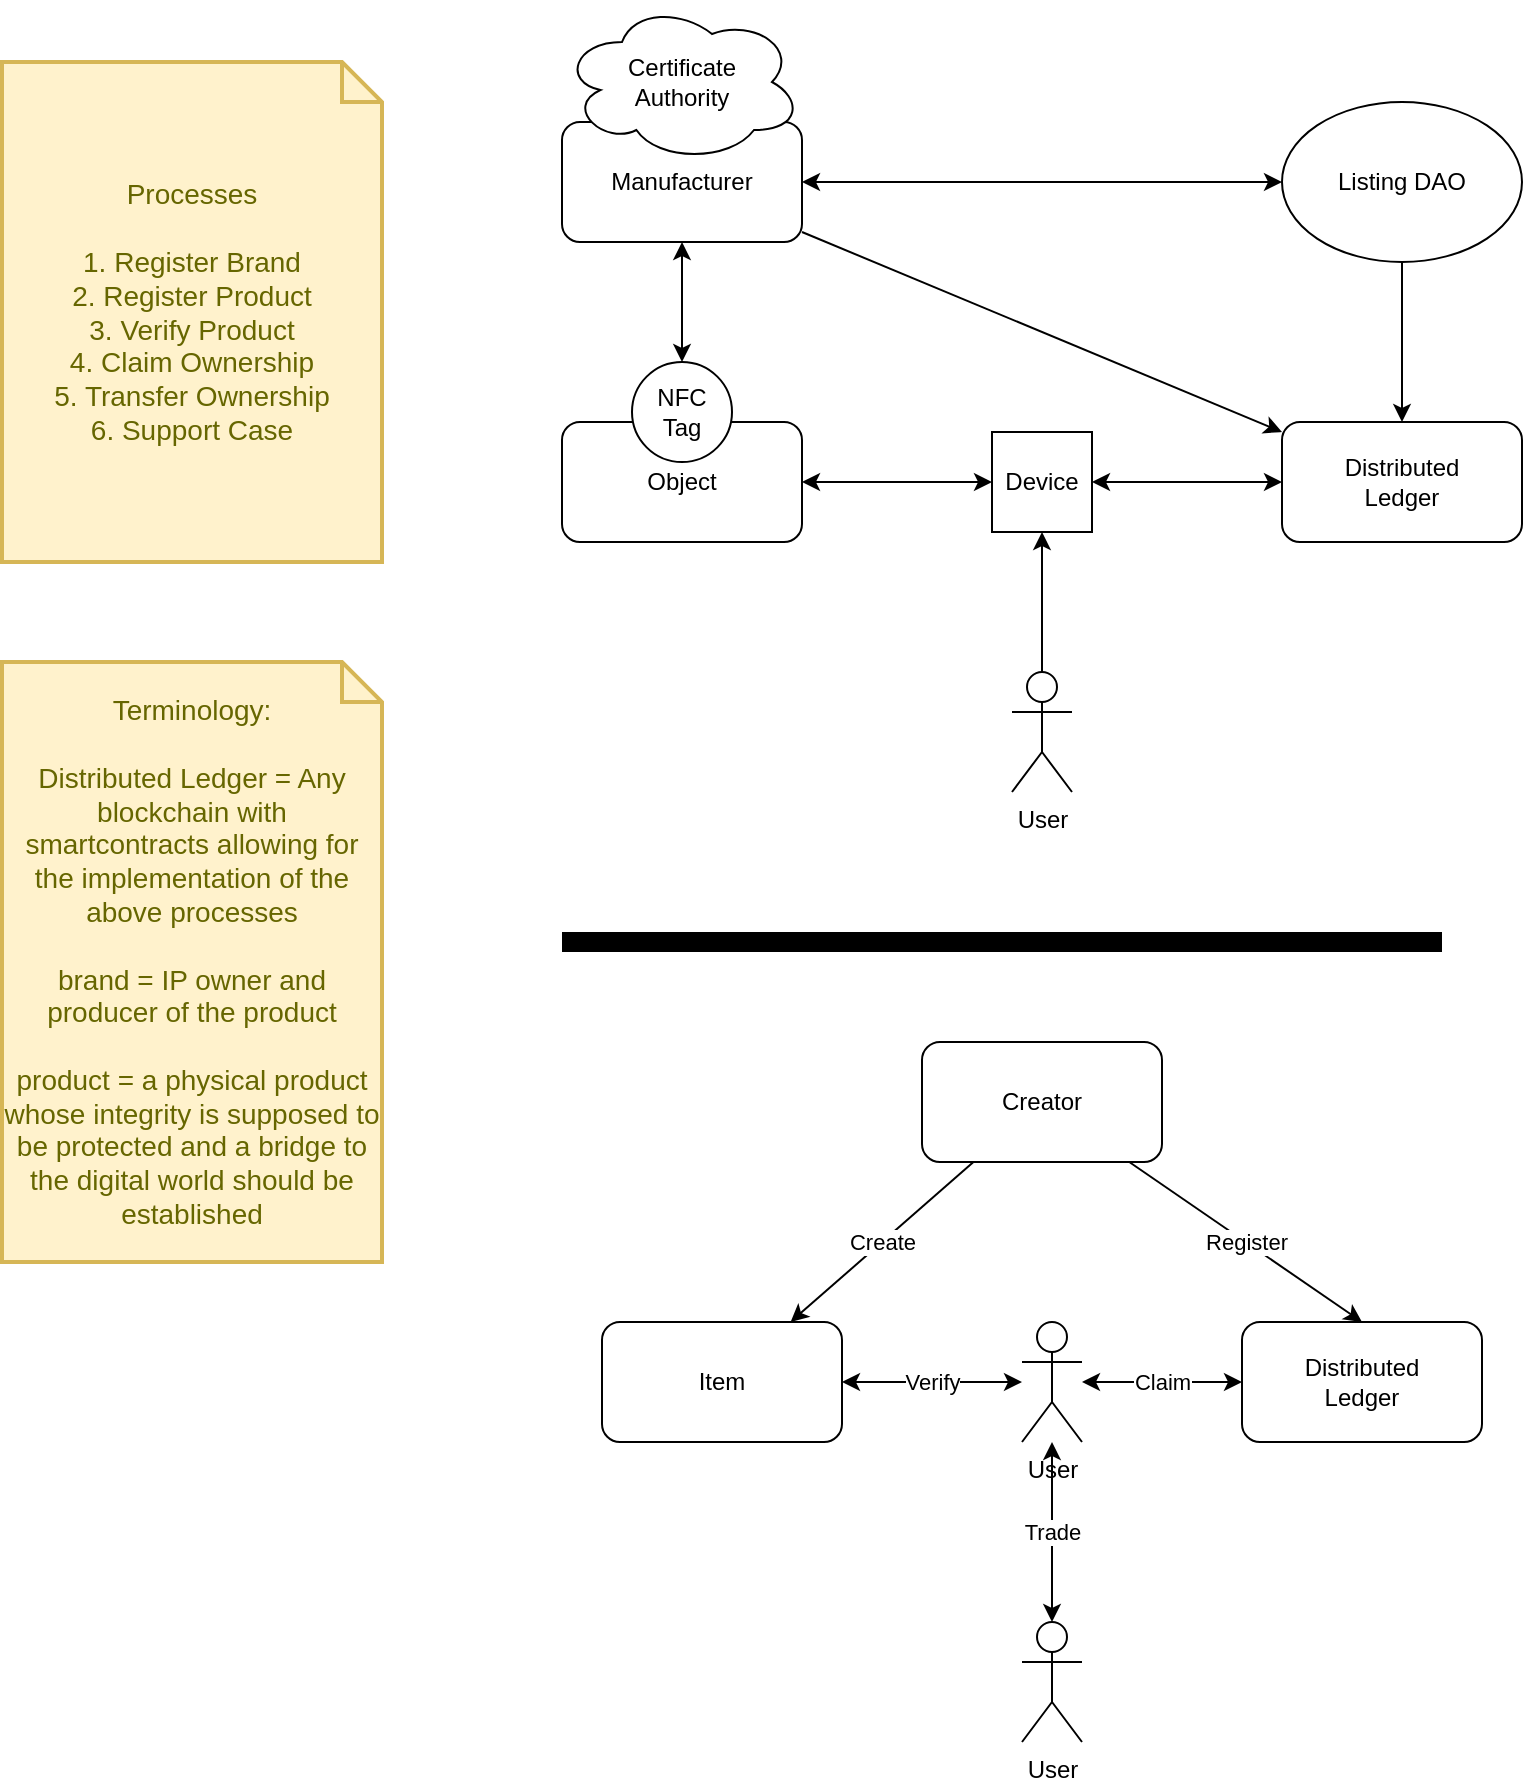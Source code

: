 <mxfile version="19.0.3" type="device" pages="12"><diagram id="jYswPyDxRsgwJ6ILkO9i" name="overview"><mxGraphModel dx="1098" dy="559" grid="1" gridSize="10" guides="1" tooltips="1" connect="1" arrows="1" fold="1" page="1" pageScale="1" pageWidth="827" pageHeight="1169" math="0" shadow="0"><root><mxCell id="0"/><mxCell id="1" parent="0"/><mxCell id="7AVT4c1lnvtHE6ObmAOC-13" style="edgeStyle=orthogonalEdgeStyle;rounded=0;orthogonalLoop=1;jettySize=auto;html=1;startArrow=classic;startFill=1;" parent="1" source="7AVT4c1lnvtHE6ObmAOC-1" target="7AVT4c1lnvtHE6ObmAOC-10" edge="1"><mxGeometry relative="1" as="geometry"/></mxCell><mxCell id="7AVT4c1lnvtHE6ObmAOC-14" style="edgeStyle=orthogonalEdgeStyle;rounded=0;orthogonalLoop=1;jettySize=auto;html=1;startArrow=classic;startFill=1;" parent="1" source="7AVT4c1lnvtHE6ObmAOC-1" target="7AVT4c1lnvtHE6ObmAOC-3" edge="1"><mxGeometry relative="1" as="geometry"/></mxCell><mxCell id="7AVT4c1lnvtHE6ObmAOC-20" style="rounded=0;orthogonalLoop=1;jettySize=auto;html=1;startArrow=none;startFill=0;" parent="1" source="7AVT4c1lnvtHE6ObmAOC-1" target="7AVT4c1lnvtHE6ObmAOC-4" edge="1"><mxGeometry relative="1" as="geometry"/></mxCell><mxCell id="7AVT4c1lnvtHE6ObmAOC-1" value="Manufacturer" style="rounded=1;whiteSpace=wrap;html=1;" parent="1" vertex="1"><mxGeometry x="320" y="250" width="120" height="60" as="geometry"/></mxCell><mxCell id="7AVT4c1lnvtHE6ObmAOC-2" value="Object" style="rounded=1;whiteSpace=wrap;html=1;" parent="1" vertex="1"><mxGeometry x="320" y="400" width="120" height="60" as="geometry"/></mxCell><mxCell id="7AVT4c1lnvtHE6ObmAOC-3" value="NFC&lt;br&gt;Tag" style="ellipse;whiteSpace=wrap;html=1;aspect=fixed;" parent="1" vertex="1"><mxGeometry x="355" y="370" width="50" height="50" as="geometry"/></mxCell><mxCell id="7AVT4c1lnvtHE6ObmAOC-4" value="Distributed&lt;br&gt;Ledger" style="rounded=1;whiteSpace=wrap;html=1;" parent="1" vertex="1"><mxGeometry x="680" y="400" width="120" height="60" as="geometry"/></mxCell><mxCell id="7AVT4c1lnvtHE6ObmAOC-17" style="edgeStyle=orthogonalEdgeStyle;rounded=0;orthogonalLoop=1;jettySize=auto;html=1;entryX=0.5;entryY=1;entryDx=0;entryDy=0;startArrow=none;startFill=0;" parent="1" source="7AVT4c1lnvtHE6ObmAOC-6" target="7AVT4c1lnvtHE6ObmAOC-9" edge="1"><mxGeometry relative="1" as="geometry"/></mxCell><mxCell id="7AVT4c1lnvtHE6ObmAOC-6" value="User" style="shape=umlActor;verticalLabelPosition=bottom;verticalAlign=top;html=1;outlineConnect=0;" parent="1" vertex="1"><mxGeometry x="545" y="525" width="30" height="60" as="geometry"/></mxCell><mxCell id="7AVT4c1lnvtHE6ObmAOC-7" value="Certificate&lt;br&gt;Authority" style="ellipse;shape=cloud;whiteSpace=wrap;html=1;" parent="1" vertex="1"><mxGeometry x="320" y="190" width="120" height="80" as="geometry"/></mxCell><mxCell id="7AVT4c1lnvtHE6ObmAOC-15" style="edgeStyle=orthogonalEdgeStyle;rounded=0;orthogonalLoop=1;jettySize=auto;html=1;startArrow=classic;startFill=1;" parent="1" source="7AVT4c1lnvtHE6ObmAOC-9" target="7AVT4c1lnvtHE6ObmAOC-2" edge="1"><mxGeometry relative="1" as="geometry"/></mxCell><mxCell id="7AVT4c1lnvtHE6ObmAOC-16" style="edgeStyle=orthogonalEdgeStyle;rounded=0;orthogonalLoop=1;jettySize=auto;html=1;startArrow=classic;startFill=1;" parent="1" source="7AVT4c1lnvtHE6ObmAOC-9" target="7AVT4c1lnvtHE6ObmAOC-4" edge="1"><mxGeometry relative="1" as="geometry"/></mxCell><mxCell id="7AVT4c1lnvtHE6ObmAOC-9" value="Device" style="rounded=0;whiteSpace=wrap;html=1;" parent="1" vertex="1"><mxGeometry x="535" y="405" width="50" height="50" as="geometry"/></mxCell><mxCell id="7AVT4c1lnvtHE6ObmAOC-19" style="edgeStyle=orthogonalEdgeStyle;rounded=0;orthogonalLoop=1;jettySize=auto;html=1;startArrow=none;startFill=0;" parent="1" source="7AVT4c1lnvtHE6ObmAOC-10" target="7AVT4c1lnvtHE6ObmAOC-4" edge="1"><mxGeometry relative="1" as="geometry"/></mxCell><mxCell id="7AVT4c1lnvtHE6ObmAOC-10" value="Listing DAO" style="ellipse;whiteSpace=wrap;html=1;" parent="1" vertex="1"><mxGeometry x="680" y="240" width="120" height="80" as="geometry"/></mxCell><mxCell id="7AVT4c1lnvtHE6ObmAOC-11" value="Processes&lt;br&gt;&lt;br&gt;1. Register Brand&lt;br&gt;2. Register Product&lt;br&gt;3. Verify Product&lt;br&gt;4. Claim Ownership&lt;br&gt;5. Transfer Ownership&lt;br&gt;6. Support Case" style="shape=note;strokeWidth=2;fontSize=14;size=20;whiteSpace=wrap;html=1;fillColor=#fff2cc;strokeColor=#d6b656;fontColor=#666600;" parent="1" vertex="1"><mxGeometry x="40" y="220" width="190" height="250" as="geometry"/></mxCell><mxCell id="OfOVwYguagmYHliEWPbY-1" value="Terminology:&lt;br&gt;&lt;br&gt;Distributed Ledger = Any blockchain with smartcontracts allowing for the implementation of the above processes&lt;br&gt;&lt;br&gt;brand = IP owner and producer of the product&lt;br&gt;&lt;br&gt;product = a physical product whose integrity is supposed to be protected and a bridge to the digital world should be established" style="shape=note;strokeWidth=2;fontSize=14;size=20;whiteSpace=wrap;html=1;fillColor=#fff2cc;strokeColor=#d6b656;fontColor=#666600;" parent="1" vertex="1"><mxGeometry x="40" y="520" width="190" height="300" as="geometry"/></mxCell><mxCell id="r6bXUMxkD1ilE_URYJ_q-1" value="Create" style="rounded=0;orthogonalLoop=1;jettySize=auto;html=1;startArrow=none;startFill=0;" edge="1" parent="1" source="r6bXUMxkD1ilE_URYJ_q-3" target="r6bXUMxkD1ilE_URYJ_q-4"><mxGeometry relative="1" as="geometry"/></mxCell><mxCell id="r6bXUMxkD1ilE_URYJ_q-2" value="Register" style="rounded=0;orthogonalLoop=1;jettySize=auto;html=1;entryX=0.5;entryY=0;entryDx=0;entryDy=0;startArrow=none;startFill=0;" edge="1" parent="1" source="r6bXUMxkD1ilE_URYJ_q-3" target="r6bXUMxkD1ilE_URYJ_q-5"><mxGeometry relative="1" as="geometry"/></mxCell><mxCell id="r6bXUMxkD1ilE_URYJ_q-3" value="Creator" style="rounded=1;whiteSpace=wrap;html=1;" vertex="1" parent="1"><mxGeometry x="500" y="710" width="120" height="60" as="geometry"/></mxCell><mxCell id="r6bXUMxkD1ilE_URYJ_q-4" value="Item" style="rounded=1;whiteSpace=wrap;html=1;" vertex="1" parent="1"><mxGeometry x="340" y="850" width="120" height="60" as="geometry"/></mxCell><mxCell id="r6bXUMxkD1ilE_URYJ_q-5" value="Distributed&lt;br&gt;Ledger" style="rounded=1;whiteSpace=wrap;html=1;" vertex="1" parent="1"><mxGeometry x="660" y="850" width="120" height="60" as="geometry"/></mxCell><mxCell id="r6bXUMxkD1ilE_URYJ_q-6" value="Verify" style="edgeStyle=orthogonalEdgeStyle;rounded=0;orthogonalLoop=1;jettySize=auto;html=1;startArrow=classic;startFill=1;" edge="1" parent="1" source="r6bXUMxkD1ilE_URYJ_q-8" target="r6bXUMxkD1ilE_URYJ_q-4"><mxGeometry relative="1" as="geometry"/></mxCell><mxCell id="r6bXUMxkD1ilE_URYJ_q-7" value="Claim" style="edgeStyle=orthogonalEdgeStyle;rounded=0;orthogonalLoop=1;jettySize=auto;html=1;startArrow=classic;startFill=1;" edge="1" parent="1" source="r6bXUMxkD1ilE_URYJ_q-8" target="r6bXUMxkD1ilE_URYJ_q-5"><mxGeometry relative="1" as="geometry"/></mxCell><mxCell id="r6bXUMxkD1ilE_URYJ_q-8" value="User" style="shape=umlActor;verticalLabelPosition=bottom;verticalAlign=top;html=1;outlineConnect=0;" vertex="1" parent="1"><mxGeometry x="550" y="850" width="30" height="60" as="geometry"/></mxCell><mxCell id="r6bXUMxkD1ilE_URYJ_q-9" value="Trade" style="edgeStyle=orthogonalEdgeStyle;rounded=0;orthogonalLoop=1;jettySize=auto;html=1;startArrow=classic;startFill=1;" edge="1" parent="1" source="r6bXUMxkD1ilE_URYJ_q-10" target="r6bXUMxkD1ilE_URYJ_q-8"><mxGeometry relative="1" as="geometry"/></mxCell><mxCell id="r6bXUMxkD1ilE_URYJ_q-10" value="User" style="shape=umlActor;verticalLabelPosition=bottom;verticalAlign=top;html=1;outlineConnect=0;" vertex="1" parent="1"><mxGeometry x="550" y="1000" width="30" height="60" as="geometry"/></mxCell><mxCell id="r6bXUMxkD1ilE_URYJ_q-11" value="" style="endArrow=none;html=1;rounded=0;strokeWidth=10;" edge="1" parent="1"><mxGeometry width="50" height="50" relative="1" as="geometry"><mxPoint x="320" y="660" as="sourcePoint"/><mxPoint x="760" y="660" as="targetPoint"/></mxGeometry></mxCell></root></mxGraphModel></diagram><diagram id="f4qRzObnvWHAjAupg2Tm" name="register brand"><mxGraphModel dx="998" dy="1677" grid="1" gridSize="10" guides="1" tooltips="1" connect="1" arrows="1" fold="1" page="1" pageScale="1" pageWidth="827" pageHeight="1169" math="0" shadow="0"><root><mxCell id="JDuG4FsJ4VG_-fA86hvs-0"/><mxCell id="JDuG4FsJ4VG_-fA86hvs-1" parent="JDuG4FsJ4VG_-fA86hvs-0"/><mxCell id="SKO-mFsYL-bJLcpIGwdI-0" value="Brand" style="rounded=1;whiteSpace=wrap;html=1;" parent="JDuG4FsJ4VG_-fA86hvs-1" vertex="1"><mxGeometry x="40" y="100" width="120" height="60" as="geometry"/></mxCell><mxCell id="SKO-mFsYL-bJLcpIGwdI-1" value="Distributed&lt;br&gt;Ledger" style="rounded=1;whiteSpace=wrap;html=1;" parent="JDuG4FsJ4VG_-fA86hvs-1" vertex="1"><mxGeometry x="520" y="100" width="120" height="60" as="geometry"/></mxCell><mxCell id="SKO-mFsYL-bJLcpIGwdI-2" value="Certificate&lt;br&gt;Authority" style="ellipse;shape=cloud;whiteSpace=wrap;html=1;" parent="JDuG4FsJ4VG_-fA86hvs-1" vertex="1"><mxGeometry x="40" y="40" width="120" height="80" as="geometry"/></mxCell><mxCell id="SKO-mFsYL-bJLcpIGwdI-3" value="Listing DAO" style="ellipse;whiteSpace=wrap;html=1;" parent="JDuG4FsJ4VG_-fA86hvs-1" vertex="1"><mxGeometry x="280" y="80" width="120" height="80" as="geometry"/></mxCell><mxCell id="SKO-mFsYL-bJLcpIGwdI-4" value="" style="endArrow=none;dashed=1;html=1;rounded=0;" parent="JDuG4FsJ4VG_-fA86hvs-1" target="SKO-mFsYL-bJLcpIGwdI-1" edge="1"><mxGeometry width="50" height="50" relative="1" as="geometry"><mxPoint x="580" y="530" as="sourcePoint"/><mxPoint x="420" y="270" as="targetPoint"/></mxGeometry></mxCell><mxCell id="SKO-mFsYL-bJLcpIGwdI-5" value="" style="endArrow=none;dashed=1;html=1;rounded=0;startArrow=none;" parent="JDuG4FsJ4VG_-fA86hvs-1" source="SKO-mFsYL-bJLcpIGwdI-19" target="SKO-mFsYL-bJLcpIGwdI-3" edge="1"><mxGeometry width="50" height="50" relative="1" as="geometry"><mxPoint x="340" y="530" as="sourcePoint"/><mxPoint x="320" y="210" as="targetPoint"/></mxGeometry></mxCell><mxCell id="SKO-mFsYL-bJLcpIGwdI-6" value="" style="endArrow=none;dashed=1;html=1;rounded=0;startArrow=none;" parent="JDuG4FsJ4VG_-fA86hvs-1" source="SKO-mFsYL-bJLcpIGwdI-15" target="SKO-mFsYL-bJLcpIGwdI-0" edge="1"><mxGeometry width="50" height="50" relative="1" as="geometry"><mxPoint x="100" y="530" as="sourcePoint"/><mxPoint x="110" y="170" as="targetPoint"/></mxGeometry></mxCell><mxCell id="SKO-mFsYL-bJLcpIGwdI-15" value="" style="html=1;points=[];perimeter=orthogonalPerimeter;" parent="JDuG4FsJ4VG_-fA86hvs-1" vertex="1"><mxGeometry x="95" y="180" width="10" height="80" as="geometry"/></mxCell><mxCell id="SKO-mFsYL-bJLcpIGwdI-16" value="" style="endArrow=none;dashed=1;html=1;rounded=0;" parent="JDuG4FsJ4VG_-fA86hvs-1" target="SKO-mFsYL-bJLcpIGwdI-15" edge="1"><mxGeometry width="50" height="50" relative="1" as="geometry"><mxPoint x="100" y="530" as="sourcePoint"/><mxPoint x="100" y="160" as="targetPoint"/></mxGeometry></mxCell><mxCell id="SKO-mFsYL-bJLcpIGwdI-17" value="Securely generate and store key pair" style="endArrow=classic;html=1;rounded=0;edgeStyle=orthogonalEdgeStyle;curved=1;" parent="JDuG4FsJ4VG_-fA86hvs-1" edge="1"><mxGeometry width="50" height="50" relative="1" as="geometry"><mxPoint x="105" y="190" as="sourcePoint"/><mxPoint x="105" y="220" as="targetPoint"/><Array as="points"><mxPoint x="105" y="190"/><mxPoint x="125" y="190"/><mxPoint x="125" y="220"/></Array></mxGeometry></mxCell><mxCell id="SKO-mFsYL-bJLcpIGwdI-18" value="request public key listing" style="endArrow=classic;html=1;rounded=0;curved=1;" parent="JDuG4FsJ4VG_-fA86hvs-1" target="SKO-mFsYL-bJLcpIGwdI-19" edge="1"><mxGeometry width="50" height="50" relative="1" as="geometry"><mxPoint x="105" y="250" as="sourcePoint"/><mxPoint x="330" y="250" as="targetPoint"/></mxGeometry></mxCell><mxCell id="SKO-mFsYL-bJLcpIGwdI-19" value="" style="html=1;points=[];perimeter=orthogonalPerimeter;" parent="JDuG4FsJ4VG_-fA86hvs-1" vertex="1"><mxGeometry x="335" y="240" width="10" height="70" as="geometry"/></mxCell><mxCell id="SKO-mFsYL-bJLcpIGwdI-21" value="" style="endArrow=none;dashed=1;html=1;rounded=0;" parent="JDuG4FsJ4VG_-fA86hvs-1" target="SKO-mFsYL-bJLcpIGwdI-19" edge="1"><mxGeometry width="50" height="50" relative="1" as="geometry"><mxPoint x="340.0" y="530.0" as="sourcePoint"/><mxPoint x="340.0" y="160" as="targetPoint"/></mxGeometry></mxCell><mxCell id="SKO-mFsYL-bJLcpIGwdI-23" style="edgeStyle=orthogonalEdgeStyle;curved=1;rounded=0;orthogonalLoop=1;jettySize=auto;html=1;startArrow=none;startFill=0;dashed=1;dashPattern=1 2;" parent="JDuG4FsJ4VG_-fA86hvs-1" source="SKO-mFsYL-bJLcpIGwdI-22" edge="1"><mxGeometry relative="1" as="geometry"><mxPoint x="230" y="240" as="targetPoint"/></mxGeometry></mxCell><mxCell id="SKO-mFsYL-bJLcpIGwdI-22" value="Could require the brand to provide proof of ownership by i.e. hosting the public key behind their domain." style="shape=note;strokeWidth=2;fontSize=14;size=20;whiteSpace=wrap;html=1;fillColor=#fff2cc;strokeColor=#d6b656;fontColor=#666600;" parent="JDuG4FsJ4VG_-fA86hvs-1" vertex="1"><mxGeometry x="110" y="-100" width="240" height="100" as="geometry"/></mxCell><mxCell id="SKO-mFsYL-bJLcpIGwdI-24" value="Vote on listing request" style="endArrow=classic;html=1;rounded=0;edgeStyle=orthogonalEdgeStyle;curved=1;" parent="JDuG4FsJ4VG_-fA86hvs-1" edge="1"><mxGeometry width="50" height="50" relative="1" as="geometry"><mxPoint x="345" y="270" as="sourcePoint"/><mxPoint x="345" y="300" as="targetPoint"/><Array as="points"><mxPoint x="345" y="270"/><mxPoint x="365" y="270"/><mxPoint x="365" y="300"/></Array></mxGeometry></mxCell><mxCell id="SqRq-ZcYP-ugT5SG-43s-0" value="list public key" style="endArrow=classic;html=1;rounded=0;curved=1;" parent="JDuG4FsJ4VG_-fA86hvs-1" edge="1"><mxGeometry width="50" height="50" relative="1" as="geometry"><mxPoint x="340" y="320" as="sourcePoint"/><mxPoint x="580" y="320" as="targetPoint"/></mxGeometry></mxCell><mxCell id="tNXQywEf8GN_sld9TW_W-0" value="(New) Creator&lt;br&gt;PK&lt;sub&gt;N&lt;/sub&gt;, SK&lt;sub&gt;N&lt;/sub&gt;" style="rounded=1;whiteSpace=wrap;html=1;" vertex="1" parent="JDuG4FsJ4VG_-fA86hvs-1"><mxGeometry x="900" y="100" width="120" height="60" as="geometry"/></mxCell><mxCell id="tNXQywEf8GN_sld9TW_W-2" value="Certificate&lt;br&gt;Authority" style="ellipse;shape=cloud;whiteSpace=wrap;html=1;" vertex="1" parent="JDuG4FsJ4VG_-fA86hvs-1"><mxGeometry x="900" y="40" width="120" height="80" as="geometry"/></mxCell><mxCell id="tNXQywEf8GN_sld9TW_W-6" value="" style="endArrow=none;dashed=1;html=1;rounded=0;startArrow=none;" edge="1" parent="JDuG4FsJ4VG_-fA86hvs-1" target="tNXQywEf8GN_sld9TW_W-0"><mxGeometry width="50" height="50" relative="1" as="geometry"><mxPoint x="960" y="542" as="sourcePoint"/><mxPoint x="970" y="170" as="targetPoint"/></mxGeometry></mxCell><mxCell id="tNXQywEf8GN_sld9TW_W-10" value="PK&lt;sub&gt;N&lt;/sub&gt;" style="endArrow=classic;html=1;rounded=0;curved=1;" edge="1" parent="JDuG4FsJ4VG_-fA86hvs-1"><mxGeometry width="50" height="50" relative="1" as="geometry"><mxPoint x="960" y="200" as="sourcePoint"/><mxPoint x="1200" y="200" as="targetPoint"/></mxGeometry></mxCell><mxCell id="GWHlyB9W-Yj_AbTWphLM-1" value="Distributed&lt;br&gt;Ledger" style="rounded=1;whiteSpace=wrap;html=1;" vertex="1" parent="JDuG4FsJ4VG_-fA86hvs-1"><mxGeometry x="1140" y="100" width="120" height="60" as="geometry"/></mxCell><mxCell id="GWHlyB9W-Yj_AbTWphLM-2" value="" style="endArrow=none;dashed=1;html=1;rounded=0;startArrow=none;" edge="1" parent="JDuG4FsJ4VG_-fA86hvs-1" target="GWHlyB9W-Yj_AbTWphLM-1" source="GWHlyB9W-Yj_AbTWphLM-7"><mxGeometry width="50" height="50" relative="1" as="geometry"><mxPoint x="1200" y="530" as="sourcePoint"/><mxPoint x="1040" y="270" as="targetPoint"/></mxGeometry></mxCell><mxCell id="GWHlyB9W-Yj_AbTWphLM-3" value="DAO&lt;br&gt;Smart Contract" style="shape=document;whiteSpace=wrap;html=1;boundedLbl=1;fontColor=#000000;" vertex="1" parent="JDuG4FsJ4VG_-fA86hvs-1"><mxGeometry x="1155" y="60" width="90" height="55" as="geometry"/></mxCell><mxCell id="GWHlyB9W-Yj_AbTWphLM-4" value="(Existing) Creator&lt;br&gt;PK&lt;sub&gt;E&lt;/sub&gt;, SK&lt;sub&gt;E&lt;/sub&gt;" style="rounded=1;whiteSpace=wrap;html=1;" vertex="1" parent="JDuG4FsJ4VG_-fA86hvs-1"><mxGeometry x="1380" y="100" width="120" height="60" as="geometry"/></mxCell><mxCell id="GWHlyB9W-Yj_AbTWphLM-5" value="Certificate&lt;br&gt;Authority" style="ellipse;shape=cloud;whiteSpace=wrap;html=1;" vertex="1" parent="JDuG4FsJ4VG_-fA86hvs-1"><mxGeometry x="1380" y="40" width="120" height="80" as="geometry"/></mxCell><mxCell id="GWHlyB9W-Yj_AbTWphLM-6" value="" style="endArrow=none;dashed=1;html=1;rounded=0;startArrow=none;" edge="1" parent="JDuG4FsJ4VG_-fA86hvs-1" target="GWHlyB9W-Yj_AbTWphLM-4"><mxGeometry width="50" height="50" relative="1" as="geometry"><mxPoint x="1440" y="542" as="sourcePoint"/><mxPoint x="1450" y="170" as="targetPoint"/></mxGeometry></mxCell><mxCell id="GWHlyB9W-Yj_AbTWphLM-7" value="" style="html=1;points=[];perimeter=orthogonalPerimeter;" vertex="1" parent="JDuG4FsJ4VG_-fA86hvs-1"><mxGeometry x="1195" y="210" width="10" height="70" as="geometry"/></mxCell><mxCell id="GWHlyB9W-Yj_AbTWphLM-9" value="" style="endArrow=none;dashed=1;html=1;rounded=0;" edge="1" parent="JDuG4FsJ4VG_-fA86hvs-1" target="GWHlyB9W-Yj_AbTWphLM-7"><mxGeometry width="50" height="50" relative="1" as="geometry"><mxPoint x="1200" y="540" as="sourcePoint"/><mxPoint x="1200" y="160" as="targetPoint"/></mxGeometry></mxCell><mxCell id="GWHlyB9W-Yj_AbTWphLM-8" value="Time-boxed vote&lt;br&gt;(2 weeks)" style="endArrow=classic;html=1;rounded=0;edgeStyle=orthogonalEdgeStyle;curved=1;" edge="1" parent="JDuG4FsJ4VG_-fA86hvs-1" source="GWHlyB9W-Yj_AbTWphLM-7" target="GWHlyB9W-Yj_AbTWphLM-7"><mxGeometry x="-0.126" y="30" width="50" height="50" relative="1" as="geometry"><mxPoint x="1210" y="240" as="sourcePoint"/><mxPoint x="1210" y="270" as="targetPoint"/><Array as="points"><mxPoint x="1230" y="240"/><mxPoint x="1230" y="270"/></Array><mxPoint as="offset"/></mxGeometry></mxCell><mxCell id="GWHlyB9W-Yj_AbTWphLM-10" value="Sig(PK&lt;sub&gt;N&amp;nbsp;&lt;/sub&gt;+ -1/0/1, SK&lt;sub&gt;E&lt;/sub&gt;)" style="endArrow=classic;html=1;rounded=0;" edge="1" parent="JDuG4FsJ4VG_-fA86hvs-1"><mxGeometry width="50" height="50" relative="1" as="geometry"><mxPoint x="1440" y="360" as="sourcePoint"/><mxPoint x="1200" y="360" as="targetPoint"/></mxGeometry></mxCell><mxCell id="gGgn0Vmd0yX0JVfUJ79U-0" value="Edge-cases: Update Creator PK, remove Creator due to malicious behaviour" style="shape=note;strokeWidth=2;fontSize=14;size=20;whiteSpace=wrap;html=1;fillColor=#fff2cc;strokeColor=#d6b656;fontColor=#666600;" vertex="1" parent="JDuG4FsJ4VG_-fA86hvs-1"><mxGeometry x="720" y="230" width="210" height="70" as="geometry"/></mxCell><mxCell id="gGgn0Vmd0yX0JVfUJ79U-2" value="" style="html=1;points=[];perimeter=orthogonalPerimeter;" vertex="1" parent="JDuG4FsJ4VG_-fA86hvs-1"><mxGeometry x="1195" y="400" width="10" height="70" as="geometry"/></mxCell><mxCell id="gGgn0Vmd0yX0JVfUJ79U-3" value="Evaluate all votes&lt;br&gt;if majority agrees,&lt;br&gt;include PK&lt;sub&gt;N&lt;/sub&gt; to creator list" style="endArrow=classic;html=1;rounded=0;edgeStyle=orthogonalEdgeStyle;curved=1;" edge="1" parent="JDuG4FsJ4VG_-fA86hvs-1" source="gGgn0Vmd0yX0JVfUJ79U-2" target="gGgn0Vmd0yX0JVfUJ79U-2"><mxGeometry x="-0.251" y="50" width="50" height="50" relative="1" as="geometry"><mxPoint x="1210" y="430" as="sourcePoint"/><mxPoint x="1210" y="460" as="targetPoint"/><Array as="points"><mxPoint x="1230" y="430"/><mxPoint x="1230" y="460"/></Array><mxPoint as="offset"/></mxGeometry></mxCell><mxCell id="gGgn0Vmd0yX0JVfUJ79U-4" value="-1 = vote against&lt;br&gt;0 = contain vote&lt;br&gt;1 = vote in favor" style="shape=note;strokeWidth=2;fontSize=14;size=20;whiteSpace=wrap;html=1;fillColor=#fff2cc;strokeColor=#d6b656;fontColor=#666600;" vertex="1" parent="JDuG4FsJ4VG_-fA86hvs-1"><mxGeometry x="1540" y="240" width="110.0" height="80" as="geometry"/></mxCell><mxCell id="gGgn0Vmd0yX0JVfUJ79U-5" value="continuous monitoring for new creators" style="endArrow=classic;html=1;rounded=0;dashed=1;" edge="1" parent="JDuG4FsJ4VG_-fA86hvs-1"><mxGeometry width="50" height="50" relative="1" as="geometry"><mxPoint x="1200" y="320" as="sourcePoint"/><mxPoint x="1440" y="320" as="targetPoint"/></mxGeometry></mxCell><mxCell id="gGgn0Vmd0yX0JVfUJ79U-7" value="Out-of-Band propagation of vote request" style="endArrow=classic;html=1;rounded=0;dashed=1;startArrow=classic;startFill=1;" edge="1" parent="JDuG4FsJ4VG_-fA86hvs-1"><mxGeometry width="50" height="50" relative="1" as="geometry"><mxPoint x="960.0" y="320" as="sourcePoint"/><mxPoint x="1200" y="320" as="targetPoint"/></mxGeometry></mxCell><mxCell id="gGgn0Vmd0yX0JVfUJ79U-8" value="Could introduce governance token? I.e. allowing anyone with governance tokens to vote upon the listing request, not only creators themselves, but also the community. Should possibly talk to a DAO expert." style="shape=note;strokeWidth=2;fontSize=14;size=20;whiteSpace=wrap;html=1;fillColor=#fff2cc;strokeColor=#d6b656;fontColor=#666600;" vertex="1" parent="JDuG4FsJ4VG_-fA86hvs-1"><mxGeometry x="1540" y="360" width="170" height="200" as="geometry"/></mxCell><mxCell id="gGgn0Vmd0yX0JVfUJ79U-9" value="do we even need a DAO?&lt;br&gt;in theory, trusted creator addresses can be managed separately and propagated via their usual channels.&lt;br&gt;&lt;br&gt;think etherscan that tracks and lists exchange addresses for example. i.e. centralistic community managed databases." style="shape=note;strokeWidth=2;fontSize=14;size=20;whiteSpace=wrap;html=1;fillColor=#fff2cc;strokeColor=#d6b656;fontColor=#666600;" vertex="1" parent="JDuG4FsJ4VG_-fA86hvs-1"><mxGeometry x="1540" y="570" width="170" height="200" as="geometry"/></mxCell></root></mxGraphModel></diagram><diagram id="vUy9JzQmCYx_YddmpRZM" name="register product"><mxGraphModel dx="1098" dy="559" grid="1" gridSize="10" guides="1" tooltips="1" connect="1" arrows="1" fold="1" page="1" pageScale="1" pageWidth="827" pageHeight="1169" math="0" shadow="0"><root><mxCell id="Jlimla99HU57ulBTXiER-0"/><mxCell id="Jlimla99HU57ulBTXiER-1" parent="Jlimla99HU57ulBTXiER-0"/><mxCell id="Jlimla99HU57ulBTXiER-2" value="Brand" style="rounded=1;whiteSpace=wrap;html=1;" parent="Jlimla99HU57ulBTXiER-1" vertex="1"><mxGeometry x="40" y="100" width="120" height="60" as="geometry"/></mxCell><mxCell id="Jlimla99HU57ulBTXiER-3" value="Distributed&lt;br&gt;Ledger" style="rounded=1;whiteSpace=wrap;html=1;" parent="Jlimla99HU57ulBTXiER-1" vertex="1"><mxGeometry x="520" y="100" width="120" height="60" as="geometry"/></mxCell><mxCell id="Jlimla99HU57ulBTXiER-4" value="Certificate&lt;br&gt;Authority" style="ellipse;shape=cloud;whiteSpace=wrap;html=1;" parent="Jlimla99HU57ulBTXiER-1" vertex="1"><mxGeometry x="40" y="40" width="120" height="80" as="geometry"/></mxCell><mxCell id="Jlimla99HU57ulBTXiER-6" value="" style="endArrow=none;dashed=1;html=1;rounded=0;" parent="Jlimla99HU57ulBTXiER-1" target="Jlimla99HU57ulBTXiER-3" edge="1"><mxGeometry width="50" height="50" relative="1" as="geometry"><mxPoint x="580" y="560" as="sourcePoint"/><mxPoint x="420" y="270" as="targetPoint"/></mxGeometry></mxCell><mxCell id="Jlimla99HU57ulBTXiER-7" value="" style="endArrow=none;dashed=1;html=1;rounded=0;startArrow=none;" parent="Jlimla99HU57ulBTXiER-1" edge="1"><mxGeometry width="50" height="50" relative="1" as="geometry"><mxPoint x="340" y="560" as="sourcePoint"/><mxPoint x="340" y="160" as="targetPoint"/></mxGeometry></mxCell><mxCell id="Jlimla99HU57ulBTXiER-8" value="" style="endArrow=none;dashed=1;html=1;rounded=0;startArrow=none;" parent="Jlimla99HU57ulBTXiER-1" target="Jlimla99HU57ulBTXiER-2" edge="1"><mxGeometry width="50" height="50" relative="1" as="geometry"><mxPoint x="100" y="560" as="sourcePoint"/><mxPoint x="110" y="170" as="targetPoint"/></mxGeometry></mxCell><mxCell id="osvVAKIIjXia4IbzQrWA-0" value="Product" style="rounded=1;whiteSpace=wrap;html=1;" parent="Jlimla99HU57ulBTXiER-1" vertex="1"><mxGeometry x="280" y="100" width="120" height="60" as="geometry"/></mxCell><mxCell id="osvVAKIIjXia4IbzQrWA-1" value="NFC&lt;br&gt;Tag" style="ellipse;whiteSpace=wrap;html=1;aspect=fixed;" parent="Jlimla99HU57ulBTXiER-1" vertex="1"><mxGeometry x="315" y="70" width="50" height="50" as="geometry"/></mxCell><mxCell id="2XMEkwLlyQQY4CHzPFKb-0" value="reads public key of product&lt;br&gt;from NFC Tag" style="endArrow=classic;html=1;rounded=0;startArrow=classic;startFill=1;" parent="Jlimla99HU57ulBTXiER-1" edge="1"><mxGeometry width="50" height="50" relative="1" as="geometry"><mxPoint x="160" y="200" as="sourcePoint"/><mxPoint x="340" y="200" as="targetPoint"/></mxGeometry></mxCell><mxCell id="_cC4q89zLsDZbvegj1js-2" value="signs product public key with CA" style="rounded=0;whiteSpace=wrap;html=1;" parent="Jlimla99HU57ulBTXiER-1" vertex="1"><mxGeometry x="40" y="190" width="120" height="60" as="geometry"/></mxCell><mxCell id="_cC4q89zLsDZbvegj1js-3" value="claims product by submitting certificate&lt;br&gt;&lt;i&gt;&lt;font color=&quot;#cccccc&quot;&gt;and PKCE? i.e. hash for user to claim product&lt;/font&gt;&lt;/i&gt;" style="endArrow=classic;html=1;rounded=0;" parent="Jlimla99HU57ulBTXiER-1" edge="1"><mxGeometry width="50" height="50" relative="1" as="geometry"><mxPoint x="160" y="240" as="sourcePoint"/><mxPoint x="520" y="240" as="targetPoint"/></mxGeometry></mxCell><mxCell id="_cC4q89zLsDZbvegj1js-4" value="checks if product has been claimed by another brand&lt;br&gt;&lt;br&gt;registers product to brand" style="rounded=0;whiteSpace=wrap;html=1;" parent="Jlimla99HU57ulBTXiER-1" vertex="1"><mxGeometry x="520" y="230" width="120" height="110" as="geometry"/></mxCell><mxCell id="5R84hIIPWBOE8T3Xf2Qv-0" value="write certificate to NFC Tag" style="endArrow=classic;html=1;rounded=0;" parent="Jlimla99HU57ulBTXiER-1" edge="1"><mxGeometry width="50" height="50" relative="1" as="geometry"><mxPoint x="100" y="280" as="sourcePoint"/><mxPoint x="340" y="280" as="targetPoint"/></mxGeometry></mxCell><mxCell id="kd0uP3PDB4aP0qZ2LuDV-0" value="product data structure:&amp;nbsp;&lt;br&gt;identifier: public key,&lt;br&gt;owner: public key,&lt;br&gt;branded: [list of certificates],&lt;br&gt;custom_fields (i.e. description, product_url, etc.)" style="shape=note;strokeWidth=2;fontSize=14;size=20;whiteSpace=wrap;html=1;fillColor=#fff2cc;strokeColor=#d6b656;fontColor=#666600;" parent="Jlimla99HU57ulBTXiER-1" vertex="1"><mxGeometry x="720" y="240" width="250" height="130" as="geometry"/></mxCell><mxCell id="BtbHgND-xwl3z5sEhF_y-0" value="rephrase product to object, making it more generic&lt;br&gt;&lt;br&gt;brand to IP owner?" style="shape=note;strokeWidth=2;fontSize=14;size=20;whiteSpace=wrap;html=1;fillColor=#fff2cc;strokeColor=#d6b656;fontColor=#666600;" parent="Jlimla99HU57ulBTXiER-1" vertex="1"><mxGeometry x="720" y="60" width="250" height="130" as="geometry"/></mxCell><mxCell id="QjV3MR6uAjzRVCDO0VAt-2" value="" style="edgeStyle=orthogonalEdgeStyle;rounded=0;orthogonalLoop=1;jettySize=auto;html=1;dashed=1;" parent="Jlimla99HU57ulBTXiER-1" source="BtbHgND-xwl3z5sEhF_y-1" target="QjV3MR6uAjzRVCDO0VAt-1" edge="1"><mxGeometry relative="1" as="geometry"/></mxCell><mxCell id="BtbHgND-xwl3z5sEhF_y-1" value="the first brand claiming the product should be able to decide whether or not other brands should be able to also register certificates with it or not." style="shape=note;strokeWidth=2;fontSize=14;size=20;whiteSpace=wrap;html=1;fillColor=#fff2cc;strokeColor=#d6b656;fontColor=#666600;" parent="Jlimla99HU57ulBTXiER-1" vertex="1"><mxGeometry x="720" y="440" width="250" height="130" as="geometry"/></mxCell><mxCell id="QjV3MR6uAjzRVCDO0VAt-1" value="edge case: brands updating their certificates and openness for other brands" style="shape=note;strokeWidth=2;fontSize=14;size=20;whiteSpace=wrap;html=1;fillColor=#fff2cc;strokeColor=#d6b656;fontColor=#666600;" parent="Jlimla99HU57ulBTXiER-1" vertex="1"><mxGeometry x="1050" y="440" width="250" height="130" as="geometry"/></mxCell><mxCell id="nbUumknseA9sHEUerJh8-0" value="brand could also immediately be set as the first owner -&amp;gt; would then be up to the brand to transfer the ownership to the user..." style="shape=note;strokeWidth=2;fontSize=14;size=20;whiteSpace=wrap;html=1;fillColor=#fff2cc;strokeColor=#d6b656;fontColor=#666600;" parent="Jlimla99HU57ulBTXiER-1" vertex="1"><mxGeometry x="715" y="630" width="260" height="140" as="geometry"/></mxCell></root></mxGraphModel></diagram><diagram id="5VQSM7lGU7lMAI_NeRLe" name="verify product"><mxGraphModel dx="1925" dy="559" grid="1" gridSize="10" guides="1" tooltips="1" connect="1" arrows="1" fold="1" page="1" pageScale="1" pageWidth="827" pageHeight="1169" math="0" shadow="0"><root><mxCell id="JOG2jNyAKoixuMcbFByT-0"/><mxCell id="JOG2jNyAKoixuMcbFByT-1" parent="JOG2jNyAKoixuMcbFByT-0"/><mxCell id="11O9kHm7KUXpIu37a0p6-1" value="Distributed&lt;br&gt;Ledger" style="rounded=1;whiteSpace=wrap;html=1;" parent="JOG2jNyAKoixuMcbFByT-1" vertex="1"><mxGeometry x="520" y="100" width="120" height="60" as="geometry"/></mxCell><mxCell id="11O9kHm7KUXpIu37a0p6-3" value="" style="endArrow=none;dashed=1;html=1;rounded=0;" parent="JOG2jNyAKoixuMcbFByT-1" target="11O9kHm7KUXpIu37a0p6-1" edge="1"><mxGeometry width="50" height="50" relative="1" as="geometry"><mxPoint x="580" y="760" as="sourcePoint"/><mxPoint x="420" y="270" as="targetPoint"/></mxGeometry></mxCell><mxCell id="11O9kHm7KUXpIu37a0p6-4" value="" style="endArrow=none;dashed=1;html=1;rounded=0;startArrow=none;" parent="JOG2jNyAKoixuMcbFByT-1" edge="1"><mxGeometry width="50" height="50" relative="1" as="geometry"><mxPoint x="340" y="960" as="sourcePoint"/><mxPoint x="340" y="160" as="targetPoint"/></mxGeometry></mxCell><mxCell id="11O9kHm7KUXpIu37a0p6-5" value="" style="endArrow=none;dashed=1;html=1;rounded=0;startArrow=none;" parent="JOG2jNyAKoixuMcbFByT-1" source="TBVM329rK1t6jnxvaRZy-6" edge="1"><mxGeometry width="50" height="50" relative="1" as="geometry"><mxPoint x="100" y="560" as="sourcePoint"/><mxPoint x="100" y="160" as="targetPoint"/></mxGeometry></mxCell><mxCell id="11O9kHm7KUXpIu37a0p6-6" value="Product" style="rounded=1;whiteSpace=wrap;html=1;" parent="JOG2jNyAKoixuMcbFByT-1" vertex="1"><mxGeometry x="280" y="100" width="120" height="60" as="geometry"/></mxCell><mxCell id="11O9kHm7KUXpIu37a0p6-7" value="NFC&lt;br&gt;Tag" style="ellipse;whiteSpace=wrap;html=1;aspect=fixed;" parent="JOG2jNyAKoixuMcbFByT-1" vertex="1"><mxGeometry x="315" y="70" width="50" height="50" as="geometry"/></mxCell><mxCell id="TBVM329rK1t6jnxvaRZy-0" style="edgeStyle=orthogonalEdgeStyle;rounded=0;orthogonalLoop=1;jettySize=auto;html=1;entryX=0;entryY=0.5;entryDx=0;entryDy=0;startArrow=none;startFill=0;" parent="JOG2jNyAKoixuMcbFByT-1" source="TBVM329rK1t6jnxvaRZy-1" target="TBVM329rK1t6jnxvaRZy-2" edge="1"><mxGeometry relative="1" as="geometry"/></mxCell><mxCell id="TBVM329rK1t6jnxvaRZy-1" value="User" style="shape=umlActor;verticalLabelPosition=bottom;verticalAlign=top;html=1;outlineConnect=0;" parent="JOG2jNyAKoixuMcbFByT-1" vertex="1"><mxGeometry x="-20" y="105" width="30" height="60" as="geometry"/></mxCell><mxCell id="TBVM329rK1t6jnxvaRZy-2" value="Device" style="rounded=0;whiteSpace=wrap;html=1;" parent="JOG2jNyAKoixuMcbFByT-1" vertex="1"><mxGeometry x="75" y="110" width="50" height="50" as="geometry"/></mxCell><mxCell id="TBVM329rK1t6jnxvaRZy-3" value="send challenge" style="endArrow=classic;html=1;rounded=0;" parent="JOG2jNyAKoixuMcbFByT-1" edge="1"><mxGeometry width="50" height="50" relative="1" as="geometry"><mxPoint x="100" y="720" as="sourcePoint"/><mxPoint x="340" y="720" as="targetPoint"/></mxGeometry></mxCell><mxCell id="TBVM329rK1t6jnxvaRZy-4" value="generate response =&lt;br&gt;sign(challenge)" style="rounded=0;whiteSpace=wrap;html=1;" parent="JOG2jNyAKoixuMcbFByT-1" vertex="1"><mxGeometry x="280" y="750" width="120" height="60" as="geometry"/></mxCell><mxCell id="TBVM329rK1t6jnxvaRZy-5" value="response" style="endArrow=classic;html=1;rounded=0;" parent="JOG2jNyAKoixuMcbFByT-1" edge="1"><mxGeometry width="50" height="50" relative="1" as="geometry"><mxPoint x="340" y="840" as="sourcePoint"/><mxPoint x="100" y="840" as="targetPoint"/></mxGeometry></mxCell><mxCell id="TBVM329rK1t6jnxvaRZy-6" value="verify response" style="rounded=0;whiteSpace=wrap;html=1;" parent="JOG2jNyAKoixuMcbFByT-1" vertex="1"><mxGeometry x="40" y="880" width="120" height="60" as="geometry"/></mxCell><mxCell id="TBVM329rK1t6jnxvaRZy-7" value="" style="endArrow=none;dashed=1;html=1;rounded=0;startArrow=none;" parent="JOG2jNyAKoixuMcbFByT-1" target="TBVM329rK1t6jnxvaRZy-6" edge="1"><mxGeometry width="50" height="50" relative="1" as="geometry"><mxPoint x="100" y="960" as="sourcePoint"/><mxPoint x="100" y="650" as="targetPoint"/></mxGeometry></mxCell><mxCell id="pU_RzSAYb6D4KdN0079z-2" value="verify certificate against list of brands" style="rounded=0;whiteSpace=wrap;html=1;" parent="JOG2jNyAKoixuMcbFByT-1" vertex="1"><mxGeometry x="40" y="630" width="120" height="60" as="geometry"/></mxCell><mxCell id="q-5iMNO6hZlNvlTTiSbY-0" value="request list of brands" style="endArrow=classic;html=1;rounded=0;" parent="JOG2jNyAKoixuMcbFByT-1" edge="1"><mxGeometry width="50" height="50" relative="1" as="geometry"><mxPoint x="100" y="560" as="sourcePoint"/><mxPoint x="580" y="560" as="targetPoint"/></mxGeometry></mxCell><mxCell id="m2fkndFCzhMdcrAFfqMS-0" value="list of brands" style="endArrow=classic;html=1;rounded=0;dashed=1;" parent="JOG2jNyAKoixuMcbFByT-1" edge="1"><mxGeometry width="50" height="50" relative="1" as="geometry"><mxPoint x="580" y="600" as="sourcePoint"/><mxPoint x="100" y="600" as="targetPoint"/></mxGeometry></mxCell><mxCell id="P8mzuDx_TjEFXUSe7B4a-0" value="medium level verification&#10;(offline use case)" style="swimlane;horizontal=0;startSize=40;" parent="JOG2jNyAKoixuMcbFByT-1" vertex="1"><mxGeometry x="-20" y="200" width="660" height="160" as="geometry"/></mxCell><mxCell id="P8mzuDx_TjEFXUSe7B4a-1" value="read brand product certificate" style="endArrow=classic;html=1;rounded=0;" parent="JOG2jNyAKoixuMcbFByT-1" edge="1"><mxGeometry width="50" height="50" relative="1" as="geometry"><mxPoint x="100" y="220" as="sourcePoint"/><mxPoint x="340" y="220" as="targetPoint"/></mxGeometry></mxCell><mxCell id="P8mzuDx_TjEFXUSe7B4a-2" value="product certificate" style="endArrow=classic;html=1;rounded=0;dashed=1;" parent="JOG2jNyAKoixuMcbFByT-1" edge="1"><mxGeometry width="50" height="50" relative="1" as="geometry"><mxPoint x="340" y="260" as="sourcePoint"/><mxPoint x="100" y="260" as="targetPoint"/></mxGeometry></mxCell><mxCell id="P8mzuDx_TjEFXUSe7B4a-3" value="verify certificate against previously stored list of brands" style="rounded=0;whiteSpace=wrap;html=1;" parent="JOG2jNyAKoixuMcbFByT-1" vertex="1"><mxGeometry x="40" y="290" width="120" height="60" as="geometry"/></mxCell><mxCell id="P8mzuDx_TjEFXUSe7B4a-5" value="read public key" style="endArrow=classic;html=1;rounded=0;" parent="JOG2jNyAKoixuMcbFByT-1" edge="1"><mxGeometry width="50" height="50" relative="1" as="geometry"><mxPoint x="100" y="400" as="sourcePoint"/><mxPoint x="340" y="400" as="targetPoint"/></mxGeometry></mxCell><mxCell id="ZZ78it6dHBZGMyqf7k1f-0" value="public key" style="endArrow=classic;html=1;rounded=0;dashed=1;" parent="JOG2jNyAKoixuMcbFByT-1" edge="1"><mxGeometry width="50" height="50" relative="1" as="geometry"><mxPoint x="340" y="440" as="sourcePoint"/><mxPoint x="100" y="440" as="targetPoint"/></mxGeometry></mxCell><mxCell id="ZZ78it6dHBZGMyqf7k1f-1" value="query product by public key" style="endArrow=classic;html=1;rounded=0;" parent="JOG2jNyAKoixuMcbFByT-1" edge="1"><mxGeometry width="50" height="50" relative="1" as="geometry"><mxPoint x="100" y="480" as="sourcePoint"/><mxPoint x="580" y="480" as="targetPoint"/></mxGeometry></mxCell><mxCell id="ZZ78it6dHBZGMyqf7k1f-2" value="certificates of registered product" style="endArrow=classic;html=1;rounded=0;dashed=1;" parent="JOG2jNyAKoixuMcbFByT-1" edge="1"><mxGeometry width="50" height="50" relative="1" as="geometry"><mxPoint x="580" y="520" as="sourcePoint"/><mxPoint x="100" y="520" as="targetPoint"/></mxGeometry></mxCell><mxCell id="zkPJKaLOeTqNkZeW1UjI-0" value="high level verification" style="swimlane;horizontal=0;startSize=40;" parent="JOG2jNyAKoixuMcbFByT-1" vertex="1"><mxGeometry x="-20" y="380" width="660" height="320" as="geometry"/></mxCell><mxCell id="gKDuBL0F3yai88DrdVAJ-0" value="additionally request user to verify the product details/description in the real world?" style="shape=note;strokeWidth=2;fontSize=14;size=20;whiteSpace=wrap;html=1;fillColor=#fff2cc;strokeColor=#d6b656;fontColor=#666600;" parent="JOG2jNyAKoixuMcbFByT-1" vertex="1"><mxGeometry x="-240" y="480" width="110.0" height="80" as="geometry"/></mxCell></root></mxGraphModel></diagram><diagram id="_1VN4TBqYPQWbViq83iq" name="claim ownership"><mxGraphModel dx="1925" dy="1728" grid="1" gridSize="10" guides="1" tooltips="1" connect="1" arrows="1" fold="1" page="1" pageScale="1" pageWidth="827" pageHeight="1169" math="0" shadow="0"><root><mxCell id="1kvssaC_3PCFbTTuTxVh-0"/><mxCell id="1kvssaC_3PCFbTTuTxVh-1" parent="1kvssaC_3PCFbTTuTxVh-0"/><mxCell id="kS3fRwZY20wNQaTkjTp8-0" value="Distributed&lt;br&gt;Ledger" style="rounded=1;whiteSpace=wrap;html=1;" parent="1kvssaC_3PCFbTTuTxVh-1" vertex="1"><mxGeometry x="520" y="100" width="120" height="60" as="geometry"/></mxCell><mxCell id="kS3fRwZY20wNQaTkjTp8-1" value="" style="endArrow=none;dashed=1;html=1;rounded=0;" parent="1kvssaC_3PCFbTTuTxVh-1" target="kS3fRwZY20wNQaTkjTp8-0" edge="1"><mxGeometry width="50" height="50" relative="1" as="geometry"><mxPoint x="580" y="760" as="sourcePoint"/><mxPoint x="420" y="270" as="targetPoint"/></mxGeometry></mxCell><mxCell id="kS3fRwZY20wNQaTkjTp8-2" value="" style="endArrow=none;dashed=1;html=1;rounded=0;startArrow=none;" parent="1kvssaC_3PCFbTTuTxVh-1" edge="1"><mxGeometry width="50" height="50" relative="1" as="geometry"><mxPoint x="340" y="960" as="sourcePoint"/><mxPoint x="340" y="160" as="targetPoint"/></mxGeometry></mxCell><mxCell id="kS3fRwZY20wNQaTkjTp8-3" value="" style="endArrow=none;dashed=1;html=1;rounded=0;startArrow=none;" parent="1kvssaC_3PCFbTTuTxVh-1" edge="1"><mxGeometry width="50" height="50" relative="1" as="geometry"><mxPoint x="100" y="880" as="sourcePoint"/><mxPoint x="100" y="160" as="targetPoint"/></mxGeometry></mxCell><mxCell id="kS3fRwZY20wNQaTkjTp8-4" value="Product" style="rounded=1;whiteSpace=wrap;html=1;" parent="1kvssaC_3PCFbTTuTxVh-1" vertex="1"><mxGeometry x="280" y="100" width="120" height="60" as="geometry"/></mxCell><mxCell id="kS3fRwZY20wNQaTkjTp8-5" value="NFC&lt;br&gt;Tag" style="ellipse;whiteSpace=wrap;html=1;aspect=fixed;" parent="1kvssaC_3PCFbTTuTxVh-1" vertex="1"><mxGeometry x="315" y="70" width="50" height="50" as="geometry"/></mxCell><mxCell id="kS3fRwZY20wNQaTkjTp8-6" style="edgeStyle=orthogonalEdgeStyle;rounded=0;orthogonalLoop=1;jettySize=auto;html=1;entryX=0;entryY=0.5;entryDx=0;entryDy=0;startArrow=none;startFill=0;" parent="1kvssaC_3PCFbTTuTxVh-1" source="kS3fRwZY20wNQaTkjTp8-7" target="kS3fRwZY20wNQaTkjTp8-8" edge="1"><mxGeometry relative="1" as="geometry"/></mxCell><mxCell id="kS3fRwZY20wNQaTkjTp8-7" value="User" style="shape=umlActor;verticalLabelPosition=bottom;verticalAlign=top;html=1;outlineConnect=0;" parent="1kvssaC_3PCFbTTuTxVh-1" vertex="1"><mxGeometry x="-20" y="105" width="30" height="60" as="geometry"/></mxCell><mxCell id="kS3fRwZY20wNQaTkjTp8-8" value="Device" style="rounded=0;whiteSpace=wrap;html=1;" parent="1kvssaC_3PCFbTTuTxVh-1" vertex="1"><mxGeometry x="75" y="110" width="50" height="50" as="geometry"/></mxCell><mxCell id="n_zrFG8o7exNDtzgVYmV-0" value="Brand" style="rounded=1;whiteSpace=wrap;html=1;" parent="1kvssaC_3PCFbTTuTxVh-1" vertex="1"><mxGeometry x="-240" y="100" width="120" height="60" as="geometry"/></mxCell><mxCell id="n_zrFG8o7exNDtzgVYmV-1" value="Certificate&lt;br&gt;Authority" style="ellipse;shape=cloud;whiteSpace=wrap;html=1;" parent="1kvssaC_3PCFbTTuTxVh-1" vertex="1"><mxGeometry x="-240" y="40" width="120" height="80" as="geometry"/></mxCell><mxCell id="n_zrFG8o7exNDtzgVYmV-2" value="" style="endArrow=none;dashed=1;html=1;rounded=0;startArrow=none;" parent="1kvssaC_3PCFbTTuTxVh-1" target="n_zrFG8o7exNDtzgVYmV-0" edge="1"><mxGeometry width="50" height="50" relative="1" as="geometry"><mxPoint x="-180" y="560.0" as="sourcePoint"/><mxPoint x="-170" y="170" as="targetPoint"/></mxGeometry></mxCell><mxCell id="n_zrFG8o7exNDtzgVYmV-3" value="&lt;font color=&quot;#000000&quot;&gt;share claiming verifier on receipt&lt;br&gt;during purchase process&lt;/font&gt;" style="endArrow=classic;html=1;rounded=0;fontColor=#CCCCCC;" parent="1kvssaC_3PCFbTTuTxVh-1" edge="1"><mxGeometry width="50" height="50" relative="1" as="geometry"><mxPoint x="-180" y="240" as="sourcePoint"/><mxPoint x="100" y="240" as="targetPoint"/></mxGeometry></mxCell><mxCell id="jY4aRTh3bzaw_oNGcc9Y-0" value="read public key" style="endArrow=classic;html=1;rounded=0;fontColor=#000000;" parent="1kvssaC_3PCFbTTuTxVh-1" edge="1"><mxGeometry width="50" height="50" relative="1" as="geometry"><mxPoint x="100" y="280" as="sourcePoint"/><mxPoint x="340" y="280" as="targetPoint"/></mxGeometry></mxCell><mxCell id="jY4aRTh3bzaw_oNGcc9Y-1" value="read public key" style="endArrow=classic;html=1;rounded=0;fontColor=#000000;dashed=1;" parent="1kvssaC_3PCFbTTuTxVh-1" edge="1"><mxGeometry width="50" height="50" relative="1" as="geometry"><mxPoint x="340" y="320" as="sourcePoint"/><mxPoint x="100" y="320" as="targetPoint"/></mxGeometry></mxCell><mxCell id="jY4aRTh3bzaw_oNGcc9Y-2" value="claim product request with claiming verifier" style="endArrow=classic;html=1;rounded=0;fontColor=#000000;" parent="1kvssaC_3PCFbTTuTxVh-1" edge="1"><mxGeometry width="50" height="50" relative="1" as="geometry"><mxPoint x="100" y="360" as="sourcePoint"/><mxPoint x="580" y="360" as="targetPoint"/></mxGeometry></mxCell><mxCell id="jY4aRTh3bzaw_oNGcc9Y-4" style="edgeStyle=orthogonalEdgeStyle;rounded=0;orthogonalLoop=1;jettySize=auto;html=1;dashed=1;fontColor=#000000;" parent="1kvssaC_3PCFbTTuTxVh-1" source="jY4aRTh3bzaw_oNGcc9Y-3" target="jY4aRTh3bzaw_oNGcc9Y-5" edge="1"><mxGeometry relative="1" as="geometry"><mxPoint x="770" y="430" as="targetPoint"/></mxGeometry></mxCell><mxCell id="jY4aRTh3bzaw_oNGcc9Y-3" value="generate hash from verifier and compare with previously registered" style="rounded=0;whiteSpace=wrap;html=1;fontColor=#000000;" parent="1kvssaC_3PCFbTTuTxVh-1" vertex="1"><mxGeometry x="520" y="400" width="120" height="60" as="geometry"/></mxCell><mxCell id="jY4aRTh3bzaw_oNGcc9Y-5" value="Is this even possible on a blockchain?... Could be too computationally expensive" style="shape=note;strokeWidth=2;fontSize=14;size=20;whiteSpace=wrap;html=1;fillColor=#fff2cc;strokeColor=#d6b656;fontColor=#666600;" parent="1kvssaC_3PCFbTTuTxVh-1" vertex="1"><mxGeometry x="715" y="350" width="110" height="160" as="geometry"/></mxCell><mxCell id="jY4aRTh3bzaw_oNGcc9Y-6" value="give ownership to user" style="rounded=0;whiteSpace=wrap;html=1;fontColor=#000000;" parent="1kvssaC_3PCFbTTuTxVh-1" vertex="1"><mxGeometry x="520" y="480" width="120" height="60" as="geometry"/></mxCell><mxCell id="o2UHxevVqxJ3TaZUj-6y-1" style="edgeStyle=orthogonalEdgeStyle;rounded=0;orthogonalLoop=1;jettySize=auto;html=1;dashed=1;fontColor=#000000;" parent="1kvssaC_3PCFbTTuTxVh-1" source="o2UHxevVqxJ3TaZUj-6y-0" edge="1"><mxGeometry relative="1" as="geometry"><mxPoint x="-25" y="220" as="targetPoint"/></mxGeometry></mxCell><mxCell id="o2UHxevVqxJ3TaZUj-6y-0" value="edge case: user looses verifier/receipt..." style="shape=note;strokeWidth=2;fontSize=14;size=20;whiteSpace=wrap;html=1;fillColor=#fff2cc;strokeColor=#d6b656;fontColor=#666600;" parent="1kvssaC_3PCFbTTuTxVh-1" vertex="1"><mxGeometry x="-80" y="-80" width="110.0" height="80" as="geometry"/></mxCell><mxCell id="arxScfq8_p6v7em04l65-0" value="Requires overhead in maintaining verifiers" style="text;html=1;strokeColor=#b85450;fillColor=#f8cecc;align=center;verticalAlign=middle;whiteSpace=wrap;rounded=0;" parent="1kvssaC_3PCFbTTuTxVh-1" vertex="1"><mxGeometry x="-70" y="280" width="110" height="100" as="geometry"/></mxCell><mxCell id="EI0FXVbASW2TAT0pt9u7-0" value="If something went wrong and verifier was exposed to public, anyone is able to claim (public networks, block generation order)" style="text;html=1;strokeColor=#b85450;fillColor=#f8cecc;align=center;verticalAlign=middle;whiteSpace=wrap;rounded=0;" parent="1kvssaC_3PCFbTTuTxVh-1" vertex="1"><mxGeometry x="180" y="400" width="130" height="120" as="geometry"/></mxCell></root></mxGraphModel></diagram><diagram name="claim ownership (alt)" id="XbIl9uqtFRFziVQfKbaU"><mxGraphModel dx="1685" dy="559" grid="1" gridSize="10" guides="1" tooltips="1" connect="1" arrows="1" fold="1" page="1" pageScale="1" pageWidth="827" pageHeight="1169" math="0" shadow="0"><root><mxCell id="VyIwxV-cWNcpw-sbjrPL-0"/><mxCell id="VyIwxV-cWNcpw-sbjrPL-1" parent="VyIwxV-cWNcpw-sbjrPL-0"/><mxCell id="ViBt7pVe9oE-nG7HAq66-0" value="" style="rounded=0;whiteSpace=wrap;html=1;fontColor=#333333;fillColor=#f5f5f5;strokeColor=#666666;" parent="VyIwxV-cWNcpw-sbjrPL-1" vertex="1"><mxGeometry x="-200" y="210" width="800" height="40" as="geometry"/></mxCell><mxCell id="VyIwxV-cWNcpw-sbjrPL-2" value="Distributed&lt;br&gt;Ledger" style="rounded=1;whiteSpace=wrap;html=1;" parent="VyIwxV-cWNcpw-sbjrPL-1" vertex="1"><mxGeometry x="520" y="100" width="120" height="60" as="geometry"/></mxCell><mxCell id="VyIwxV-cWNcpw-sbjrPL-3" value="" style="endArrow=none;dashed=1;html=1;rounded=0;" parent="VyIwxV-cWNcpw-sbjrPL-1" target="VyIwxV-cWNcpw-sbjrPL-2" edge="1"><mxGeometry width="50" height="50" relative="1" as="geometry"><mxPoint x="580" y="600" as="sourcePoint"/><mxPoint x="420" y="270" as="targetPoint"/></mxGeometry></mxCell><mxCell id="VyIwxV-cWNcpw-sbjrPL-4" value="" style="endArrow=none;dashed=1;html=1;rounded=0;startArrow=none;" parent="VyIwxV-cWNcpw-sbjrPL-1" edge="1"><mxGeometry width="50" height="50" relative="1" as="geometry"><mxPoint x="340" y="600" as="sourcePoint"/><mxPoint x="340" y="160" as="targetPoint"/></mxGeometry></mxCell><mxCell id="VyIwxV-cWNcpw-sbjrPL-5" value="" style="endArrow=none;dashed=1;html=1;rounded=0;startArrow=none;" parent="VyIwxV-cWNcpw-sbjrPL-1" edge="1"><mxGeometry width="50" height="50" relative="1" as="geometry"><mxPoint x="100" y="600" as="sourcePoint"/><mxPoint x="100" y="160" as="targetPoint"/></mxGeometry></mxCell><mxCell id="VyIwxV-cWNcpw-sbjrPL-6" value="Product" style="rounded=1;whiteSpace=wrap;html=1;" parent="VyIwxV-cWNcpw-sbjrPL-1" vertex="1"><mxGeometry x="280" y="100" width="120" height="60" as="geometry"/></mxCell><mxCell id="VyIwxV-cWNcpw-sbjrPL-7" value="NFC&lt;br&gt;Tag" style="ellipse;whiteSpace=wrap;html=1;aspect=fixed;" parent="VyIwxV-cWNcpw-sbjrPL-1" vertex="1"><mxGeometry x="315" y="70" width="50" height="50" as="geometry"/></mxCell><mxCell id="VyIwxV-cWNcpw-sbjrPL-10" value="User / Device" style="rounded=0;whiteSpace=wrap;html=1;" parent="VyIwxV-cWNcpw-sbjrPL-1" vertex="1"><mxGeometry x="40" y="110" width="120" height="50" as="geometry"/></mxCell><mxCell id="VyIwxV-cWNcpw-sbjrPL-11" value="Brand" style="rounded=1;whiteSpace=wrap;html=1;" parent="VyIwxV-cWNcpw-sbjrPL-1" vertex="1"><mxGeometry x="-240" y="100" width="120" height="60" as="geometry"/></mxCell><mxCell id="VyIwxV-cWNcpw-sbjrPL-12" value="Certificate&lt;br&gt;Authority" style="ellipse;shape=cloud;whiteSpace=wrap;html=1;" parent="VyIwxV-cWNcpw-sbjrPL-1" vertex="1"><mxGeometry x="-240" y="40" width="120" height="80" as="geometry"/></mxCell><mxCell id="VyIwxV-cWNcpw-sbjrPL-13" value="" style="endArrow=none;dashed=1;html=1;rounded=0;startArrow=none;" parent="VyIwxV-cWNcpw-sbjrPL-1" target="VyIwxV-cWNcpw-sbjrPL-11" edge="1"><mxGeometry width="50" height="50" relative="1" as="geometry"><mxPoint x="-180" y="560.0" as="sourcePoint"/><mxPoint x="-170" y="170" as="targetPoint"/></mxGeometry></mxCell><mxCell id="VyIwxV-cWNcpw-sbjrPL-16" value="read PK" style="endArrow=classic;html=1;rounded=0;fontColor=#000000;dashed=1;" parent="VyIwxV-cWNcpw-sbjrPL-1" edge="1"><mxGeometry width="50" height="50" relative="1" as="geometry"><mxPoint x="340" y="270" as="sourcePoint"/><mxPoint x="100" y="270" as="targetPoint"/></mxGeometry></mxCell><mxCell id="VyIwxV-cWNcpw-sbjrPL-14" value="&lt;div&gt;&lt;font color=&quot;#33001A&quot;&gt;allow product claiming&lt;/font&gt;&lt;/div&gt;" style="endArrow=classic;html=1;rounded=0;fontColor=#CCCCCC;fillColor=#f8cecc;strokeColor=#b85450;" parent="VyIwxV-cWNcpw-sbjrPL-1" edge="1"><mxGeometry width="50" height="50" relative="1" as="geometry"><mxPoint x="-180" y="230" as="sourcePoint"/><mxPoint x="580" y="230" as="targetPoint"/></mxGeometry></mxCell><mxCell id="VyIwxV-cWNcpw-sbjrPL-17" value="request ownership for hash(PK)" style="endArrow=classic;html=1;rounded=0;fontColor=#000000;" parent="VyIwxV-cWNcpw-sbjrPL-1" edge="1"><mxGeometry width="50" height="50" relative="1" as="geometry"><mxPoint x="100" y="320" as="sourcePoint"/><mxPoint x="580" y="320" as="targetPoint"/></mxGeometry></mxCell><mxCell id="VyIwxV-cWNcpw-sbjrPL-21" value="give ownership to user" style="rounded=0;whiteSpace=wrap;html=1;fontColor=#000000;" parent="VyIwxV-cWNcpw-sbjrPL-1" vertex="1"><mxGeometry x="520" y="525" width="120" height="60" as="geometry"/></mxCell><mxCell id="_XPRzlTSKan4OUj59MVK-0" value="challenge" style="endArrow=classic;html=1;rounded=0;" parent="VyIwxV-cWNcpw-sbjrPL-1" edge="1"><mxGeometry width="50" height="50" relative="1" as="geometry"><mxPoint x="580" y="340" as="sourcePoint"/><mxPoint x="100" y="340" as="targetPoint"/></mxGeometry></mxCell><mxCell id="_XPRzlTSKan4OUj59MVK-2" value="response" style="endArrow=classic;html=1;rounded=0;fontColor=#000000;" parent="VyIwxV-cWNcpw-sbjrPL-1" edge="1"><mxGeometry width="50" height="50" relative="1" as="geometry"><mxPoint x="100" y="450" as="sourcePoint"/><mxPoint x="580" y="450" as="targetPoint"/></mxGeometry></mxCell><mxCell id="eVHJmb51lAbniAQAOr_b-1" value="request signature for challenge" style="endArrow=classic;html=1;rounded=0;fontColor=#000000;" parent="VyIwxV-cWNcpw-sbjrPL-1" edge="1"><mxGeometry width="50" height="50" relative="1" as="geometry"><mxPoint x="100" y="370" as="sourcePoint"/><mxPoint x="340" y="370" as="targetPoint"/></mxGeometry></mxCell><mxCell id="eVHJmb51lAbniAQAOr_b-2" value="send signature" style="endArrow=classic;html=1;rounded=0;fontColor=#000000;" parent="VyIwxV-cWNcpw-sbjrPL-1" edge="1"><mxGeometry width="50" height="50" relative="1" as="geometry"><mxPoint x="340" y="430" as="sourcePoint"/><mxPoint x="100" y="430" as="targetPoint"/></mxGeometry></mxCell><mxCell id="Z8YQxng0wjDRnx34D7cF-0" value="sign(challenge)" style="endArrow=classic;html=1;rounded=0;edgeStyle=orthogonalEdgeStyle;curved=1;" parent="VyIwxV-cWNcpw-sbjrPL-1" edge="1"><mxGeometry width="50" height="50" relative="1" as="geometry"><mxPoint x="340" y="384" as="sourcePoint"/><mxPoint x="340" y="414" as="targetPoint"/><Array as="points"><mxPoint x="340" y="384"/><mxPoint x="360" y="384"/><mxPoint x="360" y="414"/></Array></mxGeometry></mxCell><mxCell id="Z8YQxng0wjDRnx34D7cF-1" value="verify(challenge)" style="endArrow=classic;html=1;rounded=0;edgeStyle=orthogonalEdgeStyle;curved=1;" parent="VyIwxV-cWNcpw-sbjrPL-1" edge="1"><mxGeometry width="50" height="50" relative="1" as="geometry"><mxPoint x="580" y="470" as="sourcePoint"/><mxPoint x="580" y="500" as="targetPoint"/><Array as="points"><mxPoint x="580" y="470"/><mxPoint x="600" y="470"/><mxPoint x="600" y="500"/></Array></mxGeometry></mxCell><mxCell id="0uzCQZGgoRSg2oYjarpc-1" value="&lt;font color=&quot;#33001A&quot;&gt;sell product to customer&lt;/font&gt;" style="endArrow=classic;html=1;rounded=0;fontColor=#CCCCCC;" parent="VyIwxV-cWNcpw-sbjrPL-1" edge="1"><mxGeometry width="50" height="50" relative="1" as="geometry"><mxPoint x="-180" y="190" as="sourcePoint"/><mxPoint x="100" y="190" as="targetPoint"/></mxGeometry></mxCell></root></mxGraphModel></diagram><diagram name="claim ownership (WIP)" id="-h60Pe8wnbi5CaLilXBI"><mxGraphModel dx="1685" dy="559" grid="1" gridSize="10" guides="1" tooltips="1" connect="1" arrows="1" fold="1" page="1" pageScale="1" pageWidth="827" pageHeight="1169" math="1" shadow="0"><root><mxCell id="1zsKE38sv7xpXPeUa9hN-0"/><mxCell id="1zsKE38sv7xpXPeUa9hN-1" parent="1zsKE38sv7xpXPeUa9hN-0"/><mxCell id="1zsKE38sv7xpXPeUa9hN-3" value="Distributed&lt;br&gt;Ledger" style="rounded=1;whiteSpace=wrap;html=1;" parent="1zsKE38sv7xpXPeUa9hN-1" vertex="1"><mxGeometry x="520" y="100" width="120" height="60" as="geometry"/></mxCell><mxCell id="1zsKE38sv7xpXPeUa9hN-4" value="" style="endArrow=none;dashed=1;html=1;rounded=0;startArrow=none;" parent="1zsKE38sv7xpXPeUa9hN-1" source="1zsKE38sv7xpXPeUa9hN-16" target="1zsKE38sv7xpXPeUa9hN-3" edge="1"><mxGeometry width="50" height="50" relative="1" as="geometry"><mxPoint x="580" y="720" as="sourcePoint"/><mxPoint x="420" y="270" as="targetPoint"/></mxGeometry></mxCell><mxCell id="1zsKE38sv7xpXPeUa9hN-5" value="" style="endArrow=none;dashed=1;html=1;rounded=0;startArrow=none;" parent="1zsKE38sv7xpXPeUa9hN-1" edge="1"><mxGeometry width="50" height="50" relative="1" as="geometry"><mxPoint x="340" y="1130" as="sourcePoint"/><mxPoint x="340" y="160" as="targetPoint"/></mxGeometry></mxCell><mxCell id="1zsKE38sv7xpXPeUa9hN-6" value="" style="endArrow=none;dashed=1;html=1;rounded=0;startArrow=none;" parent="1zsKE38sv7xpXPeUa9hN-1" edge="1"><mxGeometry width="50" height="50" relative="1" as="geometry"><mxPoint x="100" y="1070" as="sourcePoint"/><mxPoint x="100" y="160" as="targetPoint"/></mxGeometry></mxCell><mxCell id="1zsKE38sv7xpXPeUa9hN-7" value="Product" style="rounded=1;whiteSpace=wrap;html=1;" parent="1zsKE38sv7xpXPeUa9hN-1" vertex="1"><mxGeometry x="280" y="100" width="120" height="60" as="geometry"/></mxCell><mxCell id="1zsKE38sv7xpXPeUa9hN-8" value="NFC&lt;br&gt;Tag" style="ellipse;whiteSpace=wrap;html=1;aspect=fixed;" parent="1zsKE38sv7xpXPeUa9hN-1" vertex="1"><mxGeometry x="315" y="70" width="50" height="50" as="geometry"/></mxCell><mxCell id="1zsKE38sv7xpXPeUa9hN-9" value="User / Device" style="rounded=0;whiteSpace=wrap;html=1;" parent="1zsKE38sv7xpXPeUa9hN-1" vertex="1"><mxGeometry x="40" y="110" width="120" height="50" as="geometry"/></mxCell><mxCell id="1zsKE38sv7xpXPeUa9hN-10" value="Brand" style="rounded=1;whiteSpace=wrap;html=1;" parent="1zsKE38sv7xpXPeUa9hN-1" vertex="1"><mxGeometry x="-240" y="100" width="120" height="60" as="geometry"/></mxCell><mxCell id="1zsKE38sv7xpXPeUa9hN-11" value="Certificate&lt;br&gt;Authority" style="ellipse;shape=cloud;whiteSpace=wrap;html=1;" parent="1zsKE38sv7xpXPeUa9hN-1" vertex="1"><mxGeometry x="-240" y="40" width="120" height="80" as="geometry"/></mxCell><mxCell id="1zsKE38sv7xpXPeUa9hN-12" value="" style="endArrow=none;dashed=1;html=1;rounded=0;startArrow=none;" parent="1zsKE38sv7xpXPeUa9hN-1" target="1zsKE38sv7xpXPeUa9hN-10" edge="1"><mxGeometry width="50" height="50" relative="1" as="geometry"><mxPoint x="-180" y="1000" as="sourcePoint"/><mxPoint x="-170" y="170" as="targetPoint"/></mxGeometry></mxCell><mxCell id="1zsKE38sv7xpXPeUa9hN-18" value="$$ \sigma_b $$" style="endArrow=classic;html=1;rounded=0;fontColor=#000000;" parent="1zsKE38sv7xpXPeUa9hN-1" edge="1"><mxGeometry y="-20" width="50" height="50" relative="1" as="geometry"><mxPoint x="340" y="470" as="sourcePoint"/><mxPoint x="100" y="470" as="targetPoint"/><mxPoint as="offset"/></mxGeometry></mxCell><mxCell id="1zsKE38sv7xpXPeUa9hN-22" value="$$ \textsf{verify}(\sigma_a, pk_{store}) $$" style="endArrow=classic;html=1;rounded=0;edgeStyle=orthogonalEdgeStyle;curved=1;" parent="1zsKE38sv7xpXPeUa9hN-1" edge="1"><mxGeometry x="0.143" y="60" width="50" height="50" relative="1" as="geometry"><mxPoint x="580" y="320" as="sourcePoint"/><mxPoint x="580" y="350" as="targetPoint"/><Array as="points"><mxPoint x="580" y="320"/><mxPoint x="600" y="320"/><mxPoint x="600" y="350"/></Array><mxPoint as="offset"/></mxGeometry></mxCell><mxCell id="YlyXXfgKWMYe59Ol0EA4-0" value="$$ pk_{prod} $$" style="endArrow=classic;html=1;rounded=0;" parent="1zsKE38sv7xpXPeUa9hN-1" edge="1"><mxGeometry width="50" height="50" relative="1" as="geometry"><mxPoint x="340" y="190" as="sourcePoint"/><mxPoint x="-180" y="190" as="targetPoint"/></mxGeometry></mxCell><mxCell id="YlyXXfgKWMYe59Ol0EA4-1" value="$$ CLID $$" style="endArrow=classic;html=1;rounded=0;edgeStyle=orthogonalEdgeStyle;curved=1;" parent="1zsKE38sv7xpXPeUa9hN-1" edge="1"><mxGeometry x="-0.143" y="30" width="50" height="50" relative="1" as="geometry"><mxPoint x="-180" y="210" as="sourcePoint"/><mxPoint x="-180" y="240" as="targetPoint"/><Array as="points"><mxPoint x="-180" y="210"/><mxPoint x="-160" y="210"/><mxPoint x="-160" y="240"/></Array><mxPoint as="offset"/></mxGeometry></mxCell><mxCell id="YlyXXfgKWMYe59Ol0EA4-2" value="$$ CLID $$" style="endArrow=classic;html=1;rounded=0;fontColor=#000000;" parent="1zsKE38sv7xpXPeUa9hN-1" edge="1"><mxGeometry width="50" height="50" relative="1" as="geometry"><mxPoint x="-180" y="250" as="sourcePoint"/><mxPoint x="100" y="250" as="targetPoint"/></mxGeometry></mxCell><mxCell id="YlyXXfgKWMYe59Ol0EA4-3" value="$$ \sigma_a, \textsf{hash}(CLID), pk_{prod}&lt;br&gt;&amp;nbsp;$$" style="endArrow=classic;html=1;rounded=0;fontColor=#000000;" parent="1zsKE38sv7xpXPeUa9hN-1" edge="1"><mxGeometry x="0.237" y="20" width="50" height="50" relative="1" as="geometry"><mxPoint x="-180" y="310" as="sourcePoint"/><mxPoint x="580" y="310" as="targetPoint"/><mxPoint as="offset"/></mxGeometry></mxCell><mxCell id="p-pulp3j0X2V9wSNNiZO-0" value="$$ \sigma_b, \gamma, pk_{user} $$" style="endArrow=classic;html=1;rounded=0;fontColor=#000000;" parent="1zsKE38sv7xpXPeUa9hN-1" edge="1"><mxGeometry y="20" width="50" height="50" relative="1" as="geometry"><mxPoint x="100" y="530" as="sourcePoint"/><mxPoint x="580" y="530" as="targetPoint"/><mxPoint as="offset"/></mxGeometry></mxCell><mxCell id="p-pulp3j0X2V9wSNNiZO-1" value="$$ \textsf{verify}(\sigma_b, pk_{prod}) $$" style="endArrow=classic;html=1;rounded=0;edgeStyle=orthogonalEdgeStyle;curved=1;" parent="1zsKE38sv7xpXPeUa9hN-1" edge="1"><mxGeometry x="0.143" y="50" width="50" height="50" relative="1" as="geometry"><mxPoint x="580" y="555" as="sourcePoint"/><mxPoint x="580" y="585" as="targetPoint"/><Array as="points"><mxPoint x="580" y="555"/><mxPoint x="600" y="555"/><mxPoint x="600" y="585"/></Array><mxPoint as="offset"/></mxGeometry></mxCell><mxCell id="B_v5SS7ANi4Q24ewJ-u5-2" value="$$ \sigma_a = \textsf{sign}(\textsf{hash}(CLID) || pk_{prod}, sk_{store}) $$" style="endArrow=classic;html=1;rounded=0;edgeStyle=orthogonalEdgeStyle;curved=1;" parent="1zsKE38sv7xpXPeUa9hN-1" edge="1"><mxGeometry x="0.143" y="120" width="50" height="50" relative="1" as="geometry"><mxPoint x="-180" y="270" as="sourcePoint"/><mxPoint x="-180" y="300" as="targetPoint"/><Array as="points"><mxPoint x="-180" y="270"/><mxPoint x="-160" y="270"/><mxPoint x="-160" y="300"/></Array><mxPoint as="offset"/></mxGeometry></mxCell><mxCell id="B_v5SS7ANi4Q24ewJ-u5-3" value="$$ \sigma_b = \textsf{sign}(\gamma || pk_{user}, sk_{prod}) $$" style="endArrow=classic;html=1;rounded=0;edgeStyle=orthogonalEdgeStyle;curved=1;" parent="1zsKE38sv7xpXPeUa9hN-1" edge="1"><mxGeometry x="0.143" y="90" width="50" height="50" relative="1" as="geometry"><mxPoint x="340" y="420" as="sourcePoint"/><mxPoint x="340" y="450" as="targetPoint"/><Array as="points"><mxPoint x="340" y="420"/><mxPoint x="360" y="420"/><mxPoint x="360" y="450"/></Array><mxPoint as="offset"/></mxGeometry></mxCell><mxCell id="B_v5SS7ANi4Q24ewJ-u5-4" value="$$ \gamma, pk_{user} $$" style="endArrow=classic;html=1;rounded=0;fontColor=#000000;" parent="1zsKE38sv7xpXPeUa9hN-1" edge="1"><mxGeometry y="20" width="50" height="50" relative="1" as="geometry"><mxPoint x="100" y="400" as="sourcePoint"/><mxPoint x="340" y="400" as="targetPoint"/><mxPoint as="offset"/></mxGeometry></mxCell><mxCell id="B_v5SS7ANi4Q24ewJ-u5-6" value="$$ \gamma = \textsf{gen}(CLID) $$" style="endArrow=classic;html=1;rounded=0;edgeStyle=orthogonalEdgeStyle;curved=1;" parent="1zsKE38sv7xpXPeUa9hN-1" edge="1"><mxGeometry x="0.143" y="60" width="50" height="50" relative="1" as="geometry"><mxPoint x="100" y="330" as="sourcePoint"/><mxPoint x="100" y="360" as="targetPoint"/><Array as="points"><mxPoint x="100" y="330"/><mxPoint x="120" y="330"/><mxPoint x="120" y="360"/></Array><mxPoint as="offset"/></mxGeometry></mxCell><mxCell id="B_v5SS7ANi4Q24ewJ-u5-7" value="$$ \textsf{verify}(\gamma,\textsf{hash}(CLID)&lt;br&gt;) $$" style="endArrow=classic;html=1;rounded=0;edgeStyle=orthogonalEdgeStyle;curved=1;" parent="1zsKE38sv7xpXPeUa9hN-1" edge="1"><mxGeometry x="0.143" y="70" width="50" height="50" relative="1" as="geometry"><mxPoint x="580" y="600" as="sourcePoint"/><mxPoint x="580" y="630" as="targetPoint"/><Array as="points"><mxPoint x="580" y="600"/><mxPoint x="600" y="600"/><mxPoint x="600" y="630"/></Array><mxPoint as="offset"/></mxGeometry></mxCell><mxCell id="1zsKE38sv7xpXPeUa9hN-16" value="give ownership to user" style="rounded=0;whiteSpace=wrap;html=1;fontColor=#000000;" parent="1zsKE38sv7xpXPeUa9hN-1" vertex="1"><mxGeometry x="520" y="650" width="120" height="60" as="geometry"/></mxCell><mxCell id="B_v5SS7ANi4Q24ewJ-u5-8" value="" style="endArrow=none;dashed=1;html=1;rounded=0;" parent="1zsKE38sv7xpXPeUa9hN-1" target="1zsKE38sv7xpXPeUa9hN-16" edge="1"><mxGeometry width="50" height="50" relative="1" as="geometry"><mxPoint x="580" y="1140" as="sourcePoint"/><mxPoint x="580" y="160" as="targetPoint"/></mxGeometry></mxCell><mxCell id="jWo81IdaW97N7WAQMjYx-3" value="proof" style="edgeStyle=orthogonalEdgeStyle;rounded=0;orthogonalLoop=1;jettySize=auto;html=1;" parent="1zsKE38sv7xpXPeUa9hN-1" source="jWo81IdaW97N7WAQMjYx-2" edge="1"><mxGeometry relative="1" as="geometry"><mxPoint x="100" y="800" as="targetPoint"/></mxGeometry></mxCell><mxCell id="jWo81IdaW97N7WAQMjYx-4" value="Sig(PK_otp + pk_prod + nonce, sk store)" style="edgeStyle=orthogonalEdgeStyle;rounded=0;orthogonalLoop=1;jettySize=auto;html=1;exitX=1;exitY=0.25;exitDx=0;exitDy=0;" parent="1zsKE38sv7xpXPeUa9hN-1" source="jWo81IdaW97N7WAQMjYx-2" edge="1"><mxGeometry relative="1" as="geometry"><mxPoint x="580" y="775" as="targetPoint"/><Array as="points"><mxPoint x="580" y="775"/></Array></mxGeometry></mxCell><mxCell id="jWo81IdaW97N7WAQMjYx-2" value="generate key pair = PK_otp, SK_otp&lt;br&gt;&lt;br&gt;generate nonce and sign with SK = proof" style="rounded=0;whiteSpace=wrap;html=1;" parent="1zsKE38sv7xpXPeUa9hN-1" vertex="1"><mxGeometry x="-240" y="750" width="120" height="100" as="geometry"/></mxCell><mxCell id="jWo81IdaW97N7WAQMjYx-5" value="proof, pk_user" style="edgeStyle=orthogonalEdgeStyle;rounded=0;orthogonalLoop=1;jettySize=auto;html=1;" parent="1zsKE38sv7xpXPeUa9hN-1" edge="1"><mxGeometry relative="1" as="geometry"><mxPoint x="320" y="840" as="targetPoint"/><mxPoint x="100" y="840" as="sourcePoint"/></mxGeometry></mxCell><mxCell id="jWo81IdaW97N7WAQMjYx-6" value="omega" style="edgeStyle=orthogonalEdgeStyle;rounded=0;orthogonalLoop=1;jettySize=auto;html=1;" parent="1zsKE38sv7xpXPeUa9hN-1" edge="1"><mxGeometry relative="1" as="geometry"><mxPoint x="100" y="920" as="targetPoint"/><mxPoint x="320" y="920" as="sourcePoint"/></mxGeometry></mxCell><mxCell id="jWo81IdaW97N7WAQMjYx-7" value="&lt;br&gt;omega = Sig(proof + pk_user, sk_prod)" style="rounded=0;whiteSpace=wrap;html=1;" parent="1zsKE38sv7xpXPeUa9hN-1" vertex="1"><mxGeometry x="320" y="830" width="120" height="100" as="geometry"/></mxCell><mxCell id="jWo81IdaW97N7WAQMjYx-8" value="omega, pk_user, proof, pk_prod" style="edgeStyle=orthogonalEdgeStyle;rounded=0;orthogonalLoop=1;jettySize=auto;html=1;" parent="1zsKE38sv7xpXPeUa9hN-1" edge="1"><mxGeometry relative="1" as="geometry"><mxPoint x="580" y="990" as="targetPoint"/><mxPoint x="100" y="990" as="sourcePoint"/></mxGeometry></mxCell><mxCell id="jWo81IdaW97N7WAQMjYx-9" value="" style="endArrow=none;html=1;rounded=0;" parent="1zsKE38sv7xpXPeUa9hN-1" edge="1"><mxGeometry width="50" height="50" relative="1" as="geometry"><mxPoint x="-290" y="730" as="sourcePoint"/><mxPoint x="931" y="730" as="targetPoint"/></mxGeometry></mxCell><mxCell id="jWo81IdaW97N7WAQMjYx-10" value="Ver(omega + proof + pk_user, pk_prod)&lt;br&gt;Ver(proof + nonce, PK_otp)" style="rounded=0;whiteSpace=wrap;html=1;fontColor=#000000;" parent="1zsKE38sv7xpXPeUa9hN-1" vertex="1"><mxGeometry x="520" y="1010" width="120" height="60" as="geometry"/></mxCell><mxCell id="dvb9Re9Fnq0TWS_2h52W-0" value="give ownership to user" style="rounded=0;whiteSpace=wrap;html=1;fontColor=#000000;" parent="1zsKE38sv7xpXPeUa9hN-1" vertex="1"><mxGeometry x="520" y="1090" width="120" height="60" as="geometry"/></mxCell></root></mxGraphModel></diagram><diagram name="claim ownership (WIP2)" id="K47_YlUunL1jJ-MEhYEg"><mxGraphModel dx="1685" dy="559" grid="1" gridSize="10" guides="1" tooltips="1" connect="1" arrows="1" fold="1" page="1" pageScale="1" pageWidth="827" pageHeight="1169" math="1" shadow="0"><root><mxCell id="KGHtFIu15UJvifD3036i-0"/><mxCell id="KGHtFIu15UJvifD3036i-1" parent="KGHtFIu15UJvifD3036i-0"/><mxCell id="bozyvt7ttL-K7Exujh-d-0" value="Distributed&lt;br&gt;Ledger" style="rounded=1;whiteSpace=wrap;html=1;" parent="KGHtFIu15UJvifD3036i-1" vertex="1"><mxGeometry x="520" y="100" width="120" height="60" as="geometry"/></mxCell><mxCell id="bozyvt7ttL-K7Exujh-d-1" value="" style="endArrow=none;dashed=1;html=1;rounded=0;startArrow=none;" parent="KGHtFIu15UJvifD3036i-1" target="bozyvt7ttL-K7Exujh-d-0" edge="1"><mxGeometry width="50" height="50" relative="1" as="geometry"><mxPoint x="580" y="1080" as="sourcePoint"/><mxPoint x="420" y="270" as="targetPoint"/></mxGeometry></mxCell><mxCell id="bozyvt7ttL-K7Exujh-d-2" value="" style="endArrow=none;dashed=1;html=1;rounded=0;startArrow=none;" parent="KGHtFIu15UJvifD3036i-1" edge="1"><mxGeometry width="50" height="50" relative="1" as="geometry"><mxPoint x="340" y="1080" as="sourcePoint"/><mxPoint x="340" y="160" as="targetPoint"/></mxGeometry></mxCell><mxCell id="bozyvt7ttL-K7Exujh-d-3" value="" style="endArrow=none;dashed=1;html=1;rounded=0;startArrow=none;" parent="KGHtFIu15UJvifD3036i-1" edge="1"><mxGeometry width="50" height="50" relative="1" as="geometry"><mxPoint x="100" y="1070" as="sourcePoint"/><mxPoint x="100" y="160" as="targetPoint"/></mxGeometry></mxCell><mxCell id="bozyvt7ttL-K7Exujh-d-4" value="Product" style="rounded=1;whiteSpace=wrap;html=1;" parent="KGHtFIu15UJvifD3036i-1" vertex="1"><mxGeometry x="280" y="100" width="120" height="60" as="geometry"/></mxCell><mxCell id="bozyvt7ttL-K7Exujh-d-5" value="NFC&lt;br&gt;Tag" style="ellipse;whiteSpace=wrap;html=1;aspect=fixed;" parent="KGHtFIu15UJvifD3036i-1" vertex="1"><mxGeometry x="315" y="70" width="50" height="50" as="geometry"/></mxCell><mxCell id="bozyvt7ttL-K7Exujh-d-6" value="User / Device" style="rounded=0;whiteSpace=wrap;html=1;" parent="KGHtFIu15UJvifD3036i-1" vertex="1"><mxGeometry x="40" y="110" width="120" height="50" as="geometry"/></mxCell><mxCell id="bozyvt7ttL-K7Exujh-d-7" value="Brand" style="rounded=1;whiteSpace=wrap;html=1;" parent="KGHtFIu15UJvifD3036i-1" vertex="1"><mxGeometry x="-240" y="100" width="120" height="60" as="geometry"/></mxCell><mxCell id="bozyvt7ttL-K7Exujh-d-8" value="Certificate&lt;br&gt;Authority" style="ellipse;shape=cloud;whiteSpace=wrap;html=1;" parent="KGHtFIu15UJvifD3036i-1" vertex="1"><mxGeometry x="-240" y="40" width="120" height="80" as="geometry"/></mxCell><mxCell id="bozyvt7ttL-K7Exujh-d-9" value="" style="endArrow=none;dashed=1;html=1;rounded=0;startArrow=none;" parent="KGHtFIu15UJvifD3036i-1" target="bozyvt7ttL-K7Exujh-d-7" edge="1"><mxGeometry width="50" height="50" relative="1" as="geometry"><mxPoint x="-180" y="1000" as="sourcePoint"/><mxPoint x="-170" y="170" as="targetPoint"/></mxGeometry></mxCell><mxCell id="bozyvt7ttL-K7Exujh-d-10" value="$$ \sigma_2 $$" style="endArrow=classic;html=1;rounded=0;fontColor=#000000;" parent="KGHtFIu15UJvifD3036i-1" edge="1"><mxGeometry width="50" height="50" relative="1" as="geometry"><mxPoint x="340" y="680" as="sourcePoint"/><mxPoint x="100" y="680" as="targetPoint"/><mxPoint as="offset"/></mxGeometry></mxCell><mxCell id="bozyvt7ttL-K7Exujh-d-11" value="$$ pk_{prod} $$" style="endArrow=classic;html=1;rounded=0;" parent="KGHtFIu15UJvifD3036i-1" edge="1"><mxGeometry width="50" height="50" relative="1" as="geometry"><mxPoint x="340" y="190" as="sourcePoint"/><mxPoint x="-180" y="190" as="targetPoint"/><mxPoint as="offset"/></mxGeometry></mxCell><mxCell id="bozyvt7ttL-K7Exujh-d-12" value="$$ CLID $$" style="endArrow=classic;html=1;rounded=0;fontColor=#000000;" parent="KGHtFIu15UJvifD3036i-1" edge="1"><mxGeometry width="50" height="50" relative="1" as="geometry"><mxPoint x="-180" y="260" as="sourcePoint"/><mxPoint x="100" y="260" as="targetPoint"/></mxGeometry></mxCell><mxCell id="bozyvt7ttL-K7Exujh-d-13" value="$$ \sigma_1, \epsilon_1, pk_{prod}&lt;br&gt;&amp;nbsp;$$" style="endArrow=classic;html=1;rounded=0;fontColor=#000000;" parent="KGHtFIu15UJvifD3036i-1" edge="1"><mxGeometry x="0.237" width="50" height="50" relative="1" as="geometry"><mxPoint x="-180" y="390" as="sourcePoint"/><mxPoint x="580" y="390" as="targetPoint"/><mxPoint as="offset"/></mxGeometry></mxCell><mxCell id="bozyvt7ttL-K7Exujh-d-14" value="$$ pk_{user} $$" style="endArrow=classic;html=1;rounded=0;fontColor=#000000;" parent="KGHtFIu15UJvifD3036i-1" edge="1"><mxGeometry width="50" height="50" relative="1" as="geometry"><mxPoint x="100" y="470" as="sourcePoint"/><mxPoint x="580" y="470" as="targetPoint"/><mxPoint as="offset"/></mxGeometry></mxCell><mxCell id="bozyvt7ttL-K7Exujh-d-15" value="generate random \( CLID \)" style="endArrow=classic;html=1;rounded=0;edgeStyle=orthogonalEdgeStyle;curved=1;" parent="KGHtFIu15UJvifD3036i-1" edge="1"><mxGeometry width="50" height="50" relative="1" as="geometry"><mxPoint x="-180" y="200" as="sourcePoint"/><mxPoint x="-180" y="250" as="targetPoint"/><Array as="points"><mxPoint x="-160" y="200"/><mxPoint x="-160" y="250"/></Array><mxPoint as="offset"/></mxGeometry></mxCell><mxCell id="bozyvt7ttL-K7Exujh-d-16" value="$$ \epsilon_2 $$" style="endArrow=classic;html=1;rounded=0;fontColor=#000000;" parent="KGHtFIu15UJvifD3036i-1" edge="1"><mxGeometry width="50" height="50" relative="1" as="geometry"><mxPoint x="100" y="610" as="sourcePoint"/><mxPoint x="340" y="610" as="targetPoint"/><mxPoint as="offset"/></mxGeometry></mxCell><mxCell id="bozyvt7ttL-K7Exujh-d-17" value="give ownership to user" style="rounded=0;whiteSpace=wrap;html=1;fontColor=#000000;" parent="KGHtFIu15UJvifD3036i-1" vertex="1"><mxGeometry x="520" y="890" width="120" height="60" as="geometry"/></mxCell><mxCell id="bozyvt7ttL-K7Exujh-d-18" value="$$ \epsilon_2, \sigma_2 $$" style="endArrow=classic;html=1;rounded=0;fontColor=#000000;" parent="KGHtFIu15UJvifD3036i-1" edge="1"><mxGeometry width="50" height="50" relative="1" as="geometry"><mxPoint x="100" y="700" as="sourcePoint"/><mxPoint x="580" y="700" as="targetPoint"/><mxPoint as="offset"/><Array as="points"><mxPoint x="330" y="700"/></Array></mxGeometry></mxCell><mxCell id="bozyvt7ttL-K7Exujh-d-19" value="$$ nonce $$" style="endArrow=classic;html=1;rounded=0;fontColor=#000000;" parent="KGHtFIu15UJvifD3036i-1" edge="1"><mxGeometry width="50" height="50" relative="1" as="geometry"><mxPoint x="580" y="540" as="sourcePoint"/><mxPoint x="100" y="540" as="targetPoint"/><mxPoint as="offset"/></mxGeometry></mxCell><mxCell id="bozyvt7ttL-K7Exujh-d-20" value="$$ \epsilon_1 = \textsf{enc}(CLID, pk_{store})&amp;nbsp;&lt;br&gt;&amp;nbsp;$$" style="endArrow=classic;html=1;rounded=0;edgeStyle=orthogonalEdgeStyle;curved=1;" parent="KGHtFIu15UJvifD3036i-1" edge="1"><mxGeometry width="50" height="50" relative="1" as="geometry"><mxPoint x="-180" y="270" as="sourcePoint"/><mxPoint x="-180" y="320" as="targetPoint"/><Array as="points"><mxPoint x="-160" y="270"/><mxPoint x="-160" y="320"/></Array><mxPoint as="offset"/></mxGeometry></mxCell><mxCell id="bozyvt7ttL-K7Exujh-d-21" value="$$ \textsf{verify}(\sigma_1,\epsilon_1&amp;nbsp;&amp;nbsp;|| pk_{prod}&lt;br&gt;, pk_{store}) $$" style="endArrow=classic;html=1;rounded=0;edgeStyle=orthogonalEdgeStyle;curved=1;" parent="KGHtFIu15UJvifD3036i-1" edge="1"><mxGeometry width="50" height="50" relative="1" as="geometry"><mxPoint x="580" y="400" as="sourcePoint"/><mxPoint x="580" y="450" as="targetPoint"/><Array as="points"><mxPoint x="600" y="400"/><mxPoint x="600" y="450"/></Array><mxPoint as="offset"/></mxGeometry></mxCell><mxCell id="bozyvt7ttL-K7Exujh-d-22" value="" style="endArrow=none;html=1;rounded=0;fontColor=#000000;dashed=1;endFill=0;fillColor=#f8cecc;strokeColor=#b85450;dashPattern=1 2;" parent="KGHtFIu15UJvifD3036i-1" edge="1"><mxGeometry x="-0.04" y="30" width="50" height="50" relative="1" as="geometry"><mxPoint x="-280" y="460" as="sourcePoint"/><mxPoint x="800" y="460" as="targetPoint"/><mxPoint as="offset"/></mxGeometry></mxCell><mxCell id="bozyvt7ttL-K7Exujh-d-23" value="&lt;font color=&quot;#ea6b66&quot;&gt;claiming possible&lt;/font&gt;" style="edgeLabel;html=1;align=center;verticalAlign=middle;resizable=0;points=[];" parent="bozyvt7ttL-K7Exujh-d-22" vertex="1" connectable="0"><mxGeometry x="0.719" y="1" relative="1" as="geometry"><mxPoint x="102" as="offset"/></mxGeometry></mxCell><mxCell id="bozyvt7ttL-K7Exujh-d-24" value="generate \( nonce \)" style="endArrow=classic;html=1;rounded=0;edgeStyle=orthogonalEdgeStyle;curved=1;" parent="KGHtFIu15UJvifD3036i-1" edge="1"><mxGeometry width="50" height="50" relative="1" as="geometry"><mxPoint x="580" y="480" as="sourcePoint"/><mxPoint x="580" y="530" as="targetPoint"/><Array as="points"><mxPoint x="600" y="480"/><mxPoint x="600" y="530"/></Array><mxPoint as="offset"/></mxGeometry></mxCell><mxCell id="bozyvt7ttL-K7Exujh-d-25" value="$$ \epsilon_2 = \textsf{enc}(nonce+CLID,pk_{user}&lt;br&gt;) $$" style="endArrow=classic;html=1;rounded=0;edgeStyle=orthogonalEdgeStyle;curved=1;" parent="KGHtFIu15UJvifD3036i-1" edge="1"><mxGeometry width="50" height="50" relative="1" as="geometry"><mxPoint x="100" y="550" as="sourcePoint"/><mxPoint x="100" y="600" as="targetPoint"/><Array as="points"><mxPoint x="120" y="550"/><mxPoint x="120" y="600"/></Array><mxPoint as="offset"/></mxGeometry></mxCell><mxCell id="bozyvt7ttL-K7Exujh-d-26" value="$$ \sigma_2 = \textsf{sign}(\epsilon_2&lt;br&gt;, sk_{prod}) $$" style="endArrow=classic;html=1;rounded=0;edgeStyle=orthogonalEdgeStyle;curved=1;" parent="KGHtFIu15UJvifD3036i-1" edge="1"><mxGeometry width="50" height="50" relative="1" as="geometry"><mxPoint x="340" y="620" as="sourcePoint"/><mxPoint x="340" y="670" as="targetPoint"/><Array as="points"><mxPoint x="370" y="620"/><mxPoint x="370" y="670"/></Array><mxPoint as="offset"/></mxGeometry></mxCell><mxCell id="bozyvt7ttL-K7Exujh-d-27" value="$$ \epsilon_3 = \epsilon_2&amp;nbsp; / \textsf{enc}(nonce,pk_{user}&lt;br&gt;) $$" style="endArrow=classic;html=1;rounded=0;edgeStyle=orthogonalEdgeStyle;curved=1;" parent="KGHtFIu15UJvifD3036i-1" edge="1"><mxGeometry width="50" height="50" relative="1" as="geometry"><mxPoint x="580" y="770" as="sourcePoint"/><mxPoint x="580" y="820" as="targetPoint"/><Array as="points"><mxPoint x="610" y="770"/><mxPoint x="610" y="820"/></Array><mxPoint as="offset"/></mxGeometry></mxCell><mxCell id="bozyvt7ttL-K7Exujh-d-28" value="compare plaintext of \( \epsilon_1&amp;nbsp; \) with \( \epsilon_3 \)" style="endArrow=classic;html=1;rounded=0;edgeStyle=orthogonalEdgeStyle;curved=1;" parent="KGHtFIu15UJvifD3036i-1" edge="1"><mxGeometry width="50" height="50" relative="1" as="geometry"><mxPoint x="580" y="830" as="sourcePoint"/><mxPoint x="580" y="880" as="targetPoint"/><Array as="points"><mxPoint x="610" y="830"/><mxPoint x="610" y="880"/></Array><mxPoint as="offset"/></mxGeometry></mxCell><mxCell id="bozyvt7ttL-K7Exujh-d-29" value="$$ \textsf{verify}(\sigma_2, \epsilon_2&lt;br&gt;, pk_{prod}) $$" style="endArrow=classic;html=1;rounded=0;edgeStyle=orthogonalEdgeStyle;curved=1;" parent="KGHtFIu15UJvifD3036i-1" edge="1"><mxGeometry width="50" height="50" relative="1" as="geometry"><mxPoint x="580" y="710" as="sourcePoint"/><mxPoint x="580" y="760" as="targetPoint"/><Array as="points"><mxPoint x="610" y="710"/><mxPoint x="610" y="760"/></Array><mxPoint as="offset"/></mxGeometry></mxCell><mxCell id="bozyvt7ttL-K7Exujh-d-30" value="$$ \sigma_1 = \textsf{sign}(\epsilon_1&amp;nbsp;|| pk_{prod}, sk_{store}) $$" style="endArrow=classic;html=1;rounded=0;edgeStyle=orthogonalEdgeStyle;curved=1;" parent="KGHtFIu15UJvifD3036i-1" edge="1"><mxGeometry width="50" height="50" relative="1" as="geometry"><mxPoint x="-180" y="330" as="sourcePoint"/><mxPoint x="-180" y="380" as="targetPoint"/><Array as="points"><mxPoint x="-160" y="330"/><mxPoint x="-160" y="380"/></Array><mxPoint as="offset"/></mxGeometry></mxCell></root></mxGraphModel></diagram><diagram id="d3K8Eh6cVxOYDGyNV3d9" name="product states"><mxGraphModel dx="858" dy="559" grid="1" gridSize="10" guides="1" tooltips="1" connect="1" arrows="1" fold="1" page="1" pageScale="1" pageWidth="827" pageHeight="1169" math="0" shadow="0"><root><mxCell id="UqCtuhw5ntQcdcNHM6CW-0"/><mxCell id="UqCtuhw5ntQcdcNHM6CW-1" parent="UqCtuhw5ntQcdcNHM6CW-0"/><mxCell id="g_Hdq2szyqakN2P01yDw-0" value="Product" style="rounded=1;whiteSpace=wrap;html=1;" parent="UqCtuhw5ntQcdcNHM6CW-1" vertex="1"><mxGeometry x="40" y="100" width="120" height="60" as="geometry"/></mxCell><mxCell id="g_Hdq2szyqakN2P01yDw-1" value="NFC&lt;br&gt;Tag" style="ellipse;whiteSpace=wrap;html=1;aspect=fixed;" parent="UqCtuhw5ntQcdcNHM6CW-1" vertex="1"><mxGeometry x="210" y="30" width="50" height="50" as="geometry"/></mxCell><mxCell id="g_Hdq2szyqakN2P01yDw-2" value="" style="shape=flexArrow;endArrow=classic;html=1;rounded=0;" parent="UqCtuhw5ntQcdcNHM6CW-1" edge="1"><mxGeometry width="50" height="50" relative="1" as="geometry"><mxPoint x="200" y="130" as="sourcePoint"/><mxPoint x="260" y="130" as="targetPoint"/></mxGeometry></mxCell><mxCell id="g_Hdq2szyqakN2P01yDw-3" value="Produced" style="text;html=1;align=center;verticalAlign=middle;resizable=0;points=[];autosize=1;strokeColor=none;fillColor=none;" parent="UqCtuhw5ntQcdcNHM6CW-1" vertex="1"><mxGeometry x="65" y="180" width="70" height="20" as="geometry"/></mxCell><mxCell id="kaY6XxCEYBxMlXzZKag2-0" value="Product" style="rounded=1;whiteSpace=wrap;html=1;" parent="UqCtuhw5ntQcdcNHM6CW-1" vertex="1"><mxGeometry x="310" y="100" width="120" height="60" as="geometry"/></mxCell><mxCell id="kaY6XxCEYBxMlXzZKag2-1" value="NFC&lt;br&gt;Tag" style="ellipse;whiteSpace=wrap;html=1;aspect=fixed;" parent="UqCtuhw5ntQcdcNHM6CW-1" vertex="1"><mxGeometry x="345" y="70" width="50" height="50" as="geometry"/></mxCell><mxCell id="kaY6XxCEYBxMlXzZKag2-2" value="Connected" style="text;html=1;align=center;verticalAlign=middle;resizable=0;points=[];autosize=1;strokeColor=none;fillColor=none;" parent="UqCtuhw5ntQcdcNHM6CW-1" vertex="1"><mxGeometry x="335" y="180" width="70" height="20" as="geometry"/></mxCell><mxCell id="kaY6XxCEYBxMlXzZKag2-3" value="" style="shape=cylinder3;whiteSpace=wrap;html=1;boundedLbl=1;backgroundOutline=1;size=15;" parent="UqCtuhw5ntQcdcNHM6CW-1" vertex="1"><mxGeometry x="25" y="280" width="60" height="80" as="geometry"/></mxCell><mxCell id="kaY6XxCEYBxMlXzZKag2-4" value="" style="ellipse;whiteSpace=wrap;html=1;aspect=fixed;" parent="UqCtuhw5ntQcdcNHM6CW-1" vertex="1"><mxGeometry x="95" y="280" width="80" height="80" as="geometry"/></mxCell><mxCell id="kaY6XxCEYBxMlXzZKag2-5" value="Certificate" style="shape=hexagon;perimeter=hexagonPerimeter2;whiteSpace=wrap;html=1;fixedSize=1;" parent="UqCtuhw5ntQcdcNHM6CW-1" vertex="1"><mxGeometry x="480" width="80" height="80" as="geometry"/></mxCell><mxCell id="kaY6XxCEYBxMlXzZKag2-6" value="" style="shape=flexArrow;endArrow=classic;html=1;rounded=0;" parent="UqCtuhw5ntQcdcNHM6CW-1" edge="1"><mxGeometry width="50" height="50" relative="1" as="geometry"><mxPoint x="480" y="120" as="sourcePoint"/><mxPoint x="540" y="120" as="targetPoint"/></mxGeometry></mxCell><mxCell id="kaY6XxCEYBxMlXzZKag2-7" value="" style="shape=cylinder3;whiteSpace=wrap;html=1;boundedLbl=1;backgroundOutline=1;size=15;" parent="UqCtuhw5ntQcdcNHM6CW-1" vertex="1"><mxGeometry x="295" y="280" width="60" height="80" as="geometry"/></mxCell><mxCell id="kaY6XxCEYBxMlXzZKag2-8" value="PK, SK" style="ellipse;whiteSpace=wrap;html=1;aspect=fixed;" parent="UqCtuhw5ntQcdcNHM6CW-1" vertex="1"><mxGeometry x="365" y="280" width="80" height="80" as="geometry"/></mxCell><mxCell id="kaY6XxCEYBxMlXzZKag2-9" value="Product" style="rounded=1;whiteSpace=wrap;html=1;" parent="UqCtuhw5ntQcdcNHM6CW-1" vertex="1"><mxGeometry x="600" y="95" width="120" height="60" as="geometry"/></mxCell><mxCell id="kaY6XxCEYBxMlXzZKag2-10" value="NFC&lt;br&gt;Tag" style="ellipse;whiteSpace=wrap;html=1;aspect=fixed;" parent="UqCtuhw5ntQcdcNHM6CW-1" vertex="1"><mxGeometry x="635" y="65" width="50" height="50" as="geometry"/></mxCell><mxCell id="kaY6XxCEYBxMlXzZKag2-11" value="Branded / Registered" style="text;html=1;align=center;verticalAlign=middle;resizable=0;points=[];autosize=1;strokeColor=none;fillColor=none;" parent="UqCtuhw5ntQcdcNHM6CW-1" vertex="1"><mxGeometry x="595" y="175" width="130" height="20" as="geometry"/></mxCell><mxCell id="kaY6XxCEYBxMlXzZKag2-12" value="" style="shape=flexArrow;endArrow=classic;html=1;rounded=0;" parent="UqCtuhw5ntQcdcNHM6CW-1" edge="1"><mxGeometry width="50" height="50" relative="1" as="geometry"><mxPoint x="770" y="115" as="sourcePoint"/><mxPoint x="830" y="115" as="targetPoint"/></mxGeometry></mxCell><mxCell id="kaY6XxCEYBxMlXzZKag2-13" value="Product" style="rounded=1;whiteSpace=wrap;html=1;" parent="UqCtuhw5ntQcdcNHM6CW-1" vertex="1"><mxGeometry x="900" y="90" width="120" height="60" as="geometry"/></mxCell><mxCell id="kaY6XxCEYBxMlXzZKag2-14" value="NFC&lt;br&gt;Tag" style="ellipse;whiteSpace=wrap;html=1;aspect=fixed;" parent="UqCtuhw5ntQcdcNHM6CW-1" vertex="1"><mxGeometry x="935" y="60" width="50" height="50" as="geometry"/></mxCell><mxCell id="kaY6XxCEYBxMlXzZKag2-15" value="Claimed" style="text;html=1;align=center;verticalAlign=middle;resizable=0;points=[];autosize=1;strokeColor=none;fillColor=none;" parent="UqCtuhw5ntQcdcNHM6CW-1" vertex="1"><mxGeometry x="930" y="170" width="60" height="20" as="geometry"/></mxCell><mxCell id="kaY6XxCEYBxMlXzZKag2-16" value="Product" style="rounded=1;whiteSpace=wrap;html=1;" parent="UqCtuhw5ntQcdcNHM6CW-1" vertex="1"><mxGeometry x="1150" y="90" width="120" height="60" as="geometry"/></mxCell><mxCell id="kaY6XxCEYBxMlXzZKag2-17" value="NFC&lt;br&gt;Tag" style="ellipse;whiteSpace=wrap;html=1;aspect=fixed;" parent="UqCtuhw5ntQcdcNHM6CW-1" vertex="1"><mxGeometry x="1185" y="60" width="50" height="50" as="geometry"/></mxCell><mxCell id="kaY6XxCEYBxMlXzZKag2-18" value="Transferred" style="text;html=1;align=center;verticalAlign=middle;resizable=0;points=[];autosize=1;strokeColor=none;fillColor=none;" parent="UqCtuhw5ntQcdcNHM6CW-1" vertex="1"><mxGeometry x="1170" y="170" width="80" height="20" as="geometry"/></mxCell><mxCell id="kaY6XxCEYBxMlXzZKag2-19" value="" style="shape=flexArrow;endArrow=classic;html=1;rounded=0;" parent="UqCtuhw5ntQcdcNHM6CW-1" edge="1"><mxGeometry width="50" height="50" relative="1" as="geometry"><mxPoint x="1060" y="119.5" as="sourcePoint"/><mxPoint x="1120" y="119.5" as="targetPoint"/></mxGeometry></mxCell><mxCell id="kaY6XxCEYBxMlXzZKag2-20" value="Alice" style="shape=umlActor;verticalLabelPosition=bottom;verticalAlign=top;html=1;outlineConnect=0;" parent="UqCtuhw5ntQcdcNHM6CW-1" vertex="1"><mxGeometry x="780" y="10" width="30" height="60" as="geometry"/></mxCell><mxCell id="kaY6XxCEYBxMlXzZKag2-21" value="Bob" style="shape=umlActor;verticalLabelPosition=bottom;verticalAlign=top;html=1;outlineConnect=0;" parent="UqCtuhw5ntQcdcNHM6CW-1" vertex="1"><mxGeometry x="1080" y="10" width="30" height="60" as="geometry"/></mxCell><mxCell id="kaY6XxCEYBxMlXzZKag2-22" value="certificate" style="shape=cylinder3;whiteSpace=wrap;html=1;boundedLbl=1;backgroundOutline=1;size=15;" parent="UqCtuhw5ntQcdcNHM6CW-1" vertex="1"><mxGeometry x="585" y="290" width="60" height="80" as="geometry"/></mxCell><mxCell id="kaY6XxCEYBxMlXzZKag2-23" value="PK, SK&lt;br&gt;Sig(PK, Brand&lt;sub&gt;SK&lt;/sub&gt;) = certificate" style="ellipse;whiteSpace=wrap;html=1;aspect=fixed;" parent="UqCtuhw5ntQcdcNHM6CW-1" vertex="1"><mxGeometry x="655" y="290" width="80" height="80" as="geometry"/></mxCell><mxCell id="kaY6XxCEYBxMlXzZKag2-24" value="Brands" style="swimlane;fontStyle=0;childLayout=stackLayout;horizontal=1;startSize=30;horizontalStack=0;resizeParent=1;resizeParentMax=0;resizeLast=0;collapsible=1;marginBottom=0;" parent="UqCtuhw5ntQcdcNHM6CW-1" vertex="1"><mxGeometry x="480" y="490" width="140" height="120" as="geometry"/></mxCell><mxCell id="kaY6XxCEYBxMlXzZKag2-25" value="Cert(Brand1PK, DAO)" style="text;strokeColor=none;fillColor=none;align=left;verticalAlign=middle;spacingLeft=4;spacingRight=4;overflow=hidden;points=[[0,0.5],[1,0.5]];portConstraint=eastwest;rotatable=0;" parent="kaY6XxCEYBxMlXzZKag2-24" vertex="1"><mxGeometry y="30" width="140" height="30" as="geometry"/></mxCell><mxCell id="kaY6XxCEYBxMlXzZKag2-26" value="Item 2" style="text;strokeColor=none;fillColor=none;align=left;verticalAlign=middle;spacingLeft=4;spacingRight=4;overflow=hidden;points=[[0,0.5],[1,0.5]];portConstraint=eastwest;rotatable=0;" parent="kaY6XxCEYBxMlXzZKag2-24" vertex="1"><mxGeometry y="60" width="140" height="30" as="geometry"/></mxCell><mxCell id="kaY6XxCEYBxMlXzZKag2-27" value="Item 3" style="text;strokeColor=none;fillColor=none;align=left;verticalAlign=middle;spacingLeft=4;spacingRight=4;overflow=hidden;points=[[0,0.5],[1,0.5]];portConstraint=eastwest;rotatable=0;" parent="kaY6XxCEYBxMlXzZKag2-24" vertex="1"><mxGeometry y="90" width="140" height="30" as="geometry"/></mxCell><mxCell id="kaY6XxCEYBxMlXzZKag2-28" value="Products" style="swimlane;fontStyle=0;childLayout=stackLayout;horizontal=1;startSize=30;horizontalStack=0;resizeParent=1;resizeParentMax=0;resizeLast=0;collapsible=1;marginBottom=0;" parent="UqCtuhw5ntQcdcNHM6CW-1" vertex="1"><mxGeometry x="660" y="490" width="150" height="120" as="geometry"/></mxCell><mxCell id="kaY6XxCEYBxMlXzZKag2-29" value="Cert(Product1PK, Brand)" style="text;strokeColor=none;fillColor=none;align=left;verticalAlign=middle;spacingLeft=4;spacingRight=4;overflow=hidden;points=[[0,0.5],[1,0.5]];portConstraint=eastwest;rotatable=0;" parent="kaY6XxCEYBxMlXzZKag2-28" vertex="1"><mxGeometry y="30" width="150" height="30" as="geometry"/></mxCell><mxCell id="kaY6XxCEYBxMlXzZKag2-30" value="Item 2" style="text;strokeColor=none;fillColor=none;align=left;verticalAlign=middle;spacingLeft=4;spacingRight=4;overflow=hidden;points=[[0,0.5],[1,0.5]];portConstraint=eastwest;rotatable=0;" parent="kaY6XxCEYBxMlXzZKag2-28" vertex="1"><mxGeometry y="60" width="150" height="30" as="geometry"/></mxCell><mxCell id="kaY6XxCEYBxMlXzZKag2-31" value="Item 3" style="text;strokeColor=none;fillColor=none;align=left;verticalAlign=middle;spacingLeft=4;spacingRight=4;overflow=hidden;points=[[0,0.5],[1,0.5]];portConstraint=eastwest;rotatable=0;" parent="kaY6XxCEYBxMlXzZKag2-28" vertex="1"><mxGeometry y="90" width="150" height="30" as="geometry"/></mxCell><mxCell id="kaY6XxCEYBxMlXzZKag2-32" value="Wallets" style="swimlane;fontStyle=0;childLayout=stackLayout;horizontal=1;startSize=30;horizontalStack=0;resizeParent=1;resizeParentMax=0;resizeLast=0;collapsible=1;marginBottom=0;" parent="UqCtuhw5ntQcdcNHM6CW-1" vertex="1"><mxGeometry x="860" y="490" width="230" height="120" as="geometry"/></mxCell><mxCell id="kaY6XxCEYBxMlXzZKag2-33" value="Sig(Product1PK, AlicePK, null/Brand?)" style="text;strokeColor=none;fillColor=none;align=left;verticalAlign=middle;spacingLeft=4;spacingRight=4;overflow=hidden;points=[[0,0.5],[1,0.5]];portConstraint=eastwest;rotatable=0;" parent="kaY6XxCEYBxMlXzZKag2-32" vertex="1"><mxGeometry y="30" width="230" height="30" as="geometry"/></mxCell><mxCell id="kaY6XxCEYBxMlXzZKag2-34" value="Sig(Product1PK, BobPK, AliceSK)" style="text;strokeColor=none;fillColor=none;align=left;verticalAlign=middle;spacingLeft=4;spacingRight=4;overflow=hidden;points=[[0,0.5],[1,0.5]];portConstraint=eastwest;rotatable=0;" parent="kaY6XxCEYBxMlXzZKag2-32" vertex="1"><mxGeometry y="60" width="230" height="30" as="geometry"/></mxCell><mxCell id="kaY6XxCEYBxMlXzZKag2-35" value="Item 3" style="text;strokeColor=none;fillColor=none;align=left;verticalAlign=middle;spacingLeft=4;spacingRight=4;overflow=hidden;points=[[0,0.5],[1,0.5]];portConstraint=eastwest;rotatable=0;" parent="kaY6XxCEYBxMlXzZKag2-32" vertex="1"><mxGeometry y="90" width="230" height="30" as="geometry"/></mxCell><mxCell id="kaY6XxCEYBxMlXzZKag2-36" value="certificate,&lt;br&gt;Sig(PK, AlicePK, Brand&lt;sub&gt;SK&lt;/sub&gt;)" style="shape=cylinder3;whiteSpace=wrap;html=1;boundedLbl=1;backgroundOutline=1;size=15;" parent="UqCtuhw5ntQcdcNHM6CW-1" vertex="1"><mxGeometry x="885" y="290" width="60" height="80" as="geometry"/></mxCell><mxCell id="kaY6XxCEYBxMlXzZKag2-37" value="PK, SK&lt;br&gt;Sig(PK, Brand&lt;sub&gt;SK&lt;/sub&gt;) = certificate" style="ellipse;whiteSpace=wrap;html=1;aspect=fixed;" parent="UqCtuhw5ntQcdcNHM6CW-1" vertex="1"><mxGeometry x="955" y="290" width="80" height="80" as="geometry"/></mxCell><mxCell id="kaY6XxCEYBxMlXzZKag2-38" value="certificate,&lt;br&gt;Sig(PK, AlicePK, Brand&lt;sub&gt;SK&lt;/sub&gt;),&lt;br&gt;Sig(PK, BobPK, AliceSK)" style="shape=cylinder3;whiteSpace=wrap;html=1;boundedLbl=1;backgroundOutline=1;size=15;" parent="UqCtuhw5ntQcdcNHM6CW-1" vertex="1"><mxGeometry x="1135" y="290" width="60" height="180" as="geometry"/></mxCell><mxCell id="kaY6XxCEYBxMlXzZKag2-39" value="PK, SK&lt;br&gt;Sig(PK, Brand&lt;sub&gt;SK&lt;/sub&gt;) = certificate" style="ellipse;whiteSpace=wrap;html=1;aspect=fixed;" parent="UqCtuhw5ntQcdcNHM6CW-1" vertex="1"><mxGeometry x="1205" y="290" width="80" height="80" as="geometry"/></mxCell><mxCell id="kaY6XxCEYBxMlXzZKag2-40" value="generic product data/info" style="whiteSpace=wrap;html=1;aspect=fixed;" parent="UqCtuhw5ntQcdcNHM6CW-1" vertex="1"><mxGeometry x="585" y="380" width="60" height="60" as="geometry"/></mxCell><mxCell id="kaY6XxCEYBxMlXzZKag2-41" value="generic product data/info" style="whiteSpace=wrap;html=1;aspect=fixed;" parent="UqCtuhw5ntQcdcNHM6CW-1" vertex="1"><mxGeometry x="885" y="390" width="60" height="60" as="geometry"/></mxCell><mxCell id="kaY6XxCEYBxMlXzZKag2-42" value="generic product data/info" style="whiteSpace=wrap;html=1;aspect=fixed;" parent="UqCtuhw5ntQcdcNHM6CW-1" vertex="1"><mxGeometry x="1135" y="220" width="60" height="60" as="geometry"/></mxCell><mxCell id="kaY6XxCEYBxMlXzZKag2-43" value="generic product data/info" style="whiteSpace=wrap;html=1;aspect=fixed;" parent="UqCtuhw5ntQcdcNHM6CW-1" vertex="1"><mxGeometry x="665" y="380" width="60" height="60" as="geometry"/></mxCell><mxCell id="kaY6XxCEYBxMlXzZKag2-44" value="generic product data/info" style="whiteSpace=wrap;html=1;aspect=fixed;" parent="UqCtuhw5ntQcdcNHM6CW-1" vertex="1"><mxGeometry x="965" y="390" width="60" height="60" as="geometry"/></mxCell><mxCell id="kaY6XxCEYBxMlXzZKag2-45" value="generic product data/info" style="whiteSpace=wrap;html=1;aspect=fixed;" parent="UqCtuhw5ntQcdcNHM6CW-1" vertex="1"><mxGeometry x="1215" y="390" width="60" height="60" as="geometry"/></mxCell><mxCell id="LyKWElhTNpDsYh98lf0j-0" value="option to increase trust in product after manual verification of a &quot;trusted&quot; user/owner/brand?&lt;br&gt;&lt;br&gt;think twitter/insta blue check mark" style="shape=note;strokeWidth=2;fontSize=14;size=20;whiteSpace=wrap;html=1;fillColor=#fff2cc;strokeColor=#d6b656;fontColor=#666600;" parent="UqCtuhw5ntQcdcNHM6CW-1" vertex="1"><mxGeometry x="1370" y="160" width="190" height="160" as="geometry"/></mxCell></root></mxGraphModel></diagram><diagram id="V6TYu6P0hlHADbsgLR73" name="trust structure"><mxGraphModel dx="1310" dy="593" grid="1" gridSize="10" guides="1" tooltips="1" connect="1" arrows="1" fold="1" page="1" pageScale="1" pageWidth="827" pageHeight="1169" math="0" shadow="0"><root><mxCell id="9bSPuFfj55CoZZ-zIh1H-0"/><mxCell id="9bSPuFfj55CoZZ-zIh1H-1" parent="9bSPuFfj55CoZZ-zIh1H-0"/><mxCell id="rFQyDkoRQ-DrS9B7ZF7X-2" value="1 : n" style="edgeStyle=orthogonalEdgeStyle;rounded=0;orthogonalLoop=1;jettySize=auto;html=1;dashed=1;" parent="9bSPuFfj55CoZZ-zIh1H-1" source="YVtYvXnQhHTTa3UOzxLS-0" target="UdLWm8wPHOZlMlEi7ce1-1" edge="1"><mxGeometry relative="1" as="geometry"/></mxCell><mxCell id="YVtYvXnQhHTTa3UOzxLS-0" value="Brand Listing DAO" style="ellipse;whiteSpace=wrap;html=1;" parent="9bSPuFfj55CoZZ-zIh1H-1" vertex="1"><mxGeometry x="310" y="220" width="120" height="80" as="geometry"/></mxCell><mxCell id="rFQyDkoRQ-DrS9B7ZF7X-3" value="n : n" style="edgeStyle=orthogonalEdgeStyle;rounded=0;orthogonalLoop=1;jettySize=auto;html=1;dashed=1;" parent="9bSPuFfj55CoZZ-zIh1H-1" source="UdLWm8wPHOZlMlEi7ce1-0" target="rFQyDkoRQ-DrS9B7ZF7X-1" edge="1"><mxGeometry relative="1" as="geometry"/></mxCell><mxCell id="UdLWm8wPHOZlMlEi7ce1-0" value="Brand" style="rounded=1;whiteSpace=wrap;html=1;" parent="9bSPuFfj55CoZZ-zIh1H-1" vertex="1"><mxGeometry x="310" y="410" width="120" height="60" as="geometry"/></mxCell><mxCell id="UdLWm8wPHOZlMlEi7ce1-1" value="Certificate&lt;br&gt;Authority" style="ellipse;shape=cloud;whiteSpace=wrap;html=1;" parent="9bSPuFfj55CoZZ-zIh1H-1" vertex="1"><mxGeometry x="310" y="350" width="120" height="80" as="geometry"/></mxCell><mxCell id="PqSaRSRemZmKQqstb-6p-1" value="1 : n" style="edgeStyle=orthogonalEdgeStyle;rounded=0;orthogonalLoop=1;jettySize=auto;html=1;dashed=1;" parent="9bSPuFfj55CoZZ-zIh1H-1" source="rFQyDkoRQ-DrS9B7ZF7X-0" target="PqSaRSRemZmKQqstb-6p-0" edge="1"><mxGeometry relative="1" as="geometry"/></mxCell><mxCell id="rFQyDkoRQ-DrS9B7ZF7X-0" value="Product" style="rounded=1;whiteSpace=wrap;html=1;" parent="9bSPuFfj55CoZZ-zIh1H-1" vertex="1"><mxGeometry x="310" y="560" width="120" height="60" as="geometry"/></mxCell><mxCell id="rFQyDkoRQ-DrS9B7ZF7X-1" value="NFC&lt;br&gt;Tag" style="ellipse;whiteSpace=wrap;html=1;aspect=fixed;" parent="9bSPuFfj55CoZZ-zIh1H-1" vertex="1"><mxGeometry x="345" y="530" width="50" height="50" as="geometry"/></mxCell><mxCell id="eC9gacJH8u1Mi97Bdyf6-0" value="" style="endArrow=classic;html=1;rounded=0;dashed=1;" parent="9bSPuFfj55CoZZ-zIh1H-1" edge="1"><mxGeometry width="50" height="50" relative="1" as="geometry"><mxPoint x="400" y="500" as="sourcePoint"/><mxPoint x="530" y="500" as="targetPoint"/></mxGeometry></mxCell><mxCell id="eC9gacJH8u1Mi97Bdyf6-1" value="one brand can own multiple products &amp;amp; one product can be owned by multiple brands" style="shape=note;strokeWidth=2;fontSize=14;size=20;whiteSpace=wrap;html=1;fillColor=#fff2cc;strokeColor=#d6b656;fontColor=#666600;" parent="9bSPuFfj55CoZZ-zIh1H-1" vertex="1"><mxGeometry x="530" y="430" width="110" height="150" as="geometry"/></mxCell><mxCell id="PqSaRSRemZmKQqstb-6p-0" value="Owner" style="shape=umlActor;verticalLabelPosition=bottom;verticalAlign=top;html=1;outlineConnect=0;" parent="9bSPuFfj55CoZZ-zIh1H-1" vertex="1"><mxGeometry x="190" y="560" width="30" height="60" as="geometry"/></mxCell><mxCell id="PqSaRSRemZmKQqstb-6p-2" value="one owner can own multiple products, but a product can only be owned by one" style="shape=note;strokeWidth=2;fontSize=14;size=20;whiteSpace=wrap;html=1;fillColor=#fff2cc;strokeColor=#d6b656;fontColor=#666600;" parent="9bSPuFfj55CoZZ-zIh1H-1" vertex="1"><mxGeometry x="210" y="690" width="110.0" height="80" as="geometry"/></mxCell></root></mxGraphModel></diagram><diagram id="663gRDpYwGXafZtEUrry" name="register &amp; claim"><mxGraphModel dx="1925" dy="1728" grid="1" gridSize="10" guides="1" tooltips="1" connect="1" arrows="1" fold="1" page="1" pageScale="1" pageWidth="827" pageHeight="1169" math="0" shadow="0"><root><mxCell id="0"/><mxCell id="1" parent="0"/><mxCell id="XDTE_jwCVpxt9vP8Hhjs-21" value="&lt;font style=&quot;font-size: 340px;&quot;&gt;Project MetaTag&lt;/font&gt;" style="text;html=1;strokeColor=none;fillColor=none;align=center;verticalAlign=middle;whiteSpace=wrap;rounded=0;rotation=45;fontColor=#E6E6E6;" parent="1" vertex="1"><mxGeometry x="505" y="620" width="60" height="30" as="geometry"/></mxCell><mxCell id="ykNYIJwR_MNaj60V6c-A-1" value="" style="rounded=0;whiteSpace=wrap;html=1;fontColor=#333333;fillColor=#f5f5f5;strokeColor=#666666;" parent="1" vertex="1"><mxGeometry x="330" y="600" width="500" height="40" as="geometry"/></mxCell><mxCell id="Hx2Gyu4rOqPyusV_pe4R-3" value="" style="endArrow=none;dashed=1;html=1;rounded=0;" parent="1" target="CVID1EoTZjpB6NnVyPcI-9" edge="1"><mxGeometry width="50" height="50" relative="1" as="geometry"><mxPoint x="820" y="1320" as="sourcePoint"/><mxPoint x="820" y="160" as="targetPoint"/></mxGeometry></mxCell><mxCell id="SvSw_YoIXWnigTbwhniR-9" value="" style="endArrow=none;dashed=1;html=1;rounded=0;startArrow=none;" parent="1" source="CVID1EoTZjpB6NnVyPcI-9" target="CVID1EoTZjpB6NnVyPcI-2" edge="1"><mxGeometry width="50" height="50" relative="1" as="geometry"><mxPoint x="820" y="1230" as="sourcePoint"/><mxPoint x="820" y="380" as="targetPoint"/></mxGeometry></mxCell><mxCell id="uINu6Ll54YAxYGHU_XqK-2" value="" style="endArrow=none;dashed=1;html=1;rounded=0;startArrow=none;" parent="1" edge="1"><mxGeometry width="50" height="50" relative="1" as="geometry"><mxPoint x="580" y="1320" as="sourcePoint"/><mxPoint x="580" y="160" as="targetPoint"/></mxGeometry></mxCell><mxCell id="uINu6Ll54YAxYGHU_XqK-3" value="" style="endArrow=none;dashed=1;html=1;rounded=0;startArrow=none;" parent="1" edge="1"><mxGeometry width="50" height="50" relative="1" as="geometry"><mxPoint x="100" y="1320" as="sourcePoint"/><mxPoint x="100" y="160" as="targetPoint"/></mxGeometry></mxCell><mxCell id="CVID1EoTZjpB6NnVyPcI-1" value="&lt;br&gt;Manufacturer&lt;br&gt;&lt;i&gt;PK&lt;sub&gt;M&lt;/sub&gt;, SK&lt;sub&gt;M&lt;/sub&gt;&lt;/i&gt;" style="rounded=1;whiteSpace=wrap;html=1;" parent="1" vertex="1"><mxGeometry x="40" y="100" width="120" height="60" as="geometry"/></mxCell><mxCell id="CVID1EoTZjpB6NnVyPcI-2" value="&lt;br&gt;Distributed&lt;br&gt;Ledger" style="rounded=1;whiteSpace=wrap;html=1;" parent="1" vertex="1"><mxGeometry x="760" y="100" width="120" height="60" as="geometry"/></mxCell><mxCell id="CVID1EoTZjpB6NnVyPcI-3" value="Certificate&lt;br&gt;Authority" style="ellipse;shape=cloud;whiteSpace=wrap;html=1;" parent="1" vertex="1"><mxGeometry x="40" y="40" width="120" height="80" as="geometry"/></mxCell><mxCell id="CVID1EoTZjpB6NnVyPcI-4" value="&lt;br&gt;Object&lt;br&gt;&lt;i&gt;PK&lt;sub&gt;O&lt;/sub&gt;, SK&lt;sub&gt;O&lt;/sub&gt;&lt;/i&gt;" style="rounded=1;whiteSpace=wrap;html=1;" parent="1" vertex="1"><mxGeometry x="520" y="100" width="120" height="60" as="geometry"/></mxCell><mxCell id="CVID1EoTZjpB6NnVyPcI-5" value="NFC&lt;br&gt;Tag" style="ellipse;whiteSpace=wrap;html=1;aspect=fixed;" parent="1" vertex="1"><mxGeometry x="555" y="70" width="50" height="50" as="geometry"/></mxCell><mxCell id="CVID1EoTZjpB6NnVyPcI-7" value="claim_code = Rnd()&lt;br&gt;&lt;br&gt;c_hash = Hash(claim_code)&lt;br&gt;&lt;br&gt;o_reg = Sig(PK&lt;sub&gt;O&lt;/sub&gt;&amp;nbsp;+ c_hash, SK&lt;sub&gt;M&lt;/sub&gt;)" style="rounded=0;whiteSpace=wrap;html=1;" parent="1" vertex="1"><mxGeometry x="20" y="200" width="160" height="140" as="geometry"/></mxCell><mxCell id="CVID1EoTZjpB6NnVyPcI-8" value="register object (PK&lt;sub&gt;O&lt;/sub&gt;) with manufacturer (PK&lt;sub&gt;M&lt;/sub&gt;)&lt;br&gt;o_reg, PK&lt;sub&gt;O&lt;/sub&gt;, c_hash, PK&lt;sub&gt;M&lt;/sub&gt;" style="endArrow=classic;html=1;rounded=0;" parent="1" edge="1"><mxGeometry width="50" height="50" relative="1" as="geometry"><mxPoint x="180" y="320" as="sourcePoint"/><mxPoint x="740" y="320" as="targetPoint"/></mxGeometry></mxCell><mxCell id="SvSw_YoIXWnigTbwhniR-5" value="" style="endArrow=none;dashed=1;html=1;rounded=0;startArrow=none;" parent="1" edge="1"><mxGeometry width="50" height="50" relative="1" as="geometry"><mxPoint x="340" y="1320" as="sourcePoint"/><mxPoint x="340" y="155" as="targetPoint"/></mxGeometry></mxCell><mxCell id="SvSw_YoIXWnigTbwhniR-8" value="Device&lt;br&gt;&lt;i&gt;PK&lt;sub&gt;U&lt;/sub&gt;,SK&lt;sub&gt;U&lt;/sub&gt;&lt;/i&gt;" style="rounded=0;whiteSpace=wrap;html=1;aspect=fixed;" parent="1" vertex="1"><mxGeometry x="310" y="100" width="60" height="60" as="geometry"/></mxCell><mxCell id="i1brWTsmMpAsS2rOU9zh-1" value="share claim_code&lt;br&gt;&lt;font color=&quot;#b3b3b3&quot;&gt;e.g. on the receipt&lt;/font&gt;" style="endArrow=classic;html=1;rounded=0;" parent="1" edge="1"><mxGeometry width="50" height="50" relative="1" as="geometry"><mxPoint x="100" y="560" as="sourcePoint"/><mxPoint x="340" y="560" as="targetPoint"/></mxGeometry></mxCell><mxCell id="i1brWTsmMpAsS2rOU9zh-2" value="&lt;i&gt;Out-of-Band Transaction&lt;/i&gt;" style="endArrow=classic;startArrow=classic;html=1;rounded=0;" parent="1" edge="1"><mxGeometry width="50" height="50" relative="1" as="geometry"><mxPoint x="100" y="520" as="sourcePoint"/><mxPoint x="340" y="520" as="targetPoint"/></mxGeometry></mxCell><mxCell id="lBt2dWFgWaeHywWDJTdv-1" value="o_claim = Sig(u_pop, SK&lt;sub&gt;U&lt;/sub&gt;)" style="rounded=0;whiteSpace=wrap;html=1;" parent="1" vertex="1"><mxGeometry x="260" y="880" width="160" height="80" as="geometry"/></mxCell><mxCell id="lBt2dWFgWaeHywWDJTdv-4" value="claim object (PK&lt;sub&gt;O&lt;/sub&gt;) for user (PK&lt;sub&gt;U&lt;/sub&gt;)&lt;br&gt;o_claim, claim_code, PK&lt;sub&gt;O&lt;/sub&gt;" style="endArrow=classic;html=1;rounded=0;" parent="1" edge="1"><mxGeometry width="50" height="50" relative="1" as="geometry"><mxPoint x="340" y="1000" as="sourcePoint"/><mxPoint x="820" y="1000" as="targetPoint"/></mxGeometry></mxCell><mxCell id="yintwfVX-c2LzV1j2_k4-2" value="request proof-of-possession&lt;br&gt;PK&lt;sub&gt;U &lt;/sub&gt;+ claim_code" style="endArrow=classic;html=1;rounded=0;startArrow=none;startFill=0;" parent="1" edge="1"><mxGeometry width="50" height="50" relative="1" as="geometry"><mxPoint x="340" y="680" as="sourcePoint"/><mxPoint x="580" y="680" as="targetPoint"/></mxGeometry></mxCell><mxCell id="0jhtrBpYjiLWvTw0zUI2-1" value="u_pop = Sig(PK&lt;sub&gt;U&lt;/sub&gt; + claim_code, SK&lt;sub&gt;O&lt;/sub&gt;)" style="rounded=0;whiteSpace=wrap;html=1;" parent="1" vertex="1"><mxGeometry x="500" y="720" width="160" height="80" as="geometry"/></mxCell><mxCell id="0jhtrBpYjiLWvTw0zUI2-2" value="u_pop" style="endArrow=none;html=1;rounded=0;startArrow=classic;startFill=1;endFill=0;dashed=1;" parent="1" edge="1"><mxGeometry width="50" height="50" relative="1" as="geometry"><mxPoint x="340" y="840" as="sourcePoint"/><mxPoint x="580" y="840" as="targetPoint"/></mxGeometry></mxCell><mxCell id="SvSw_YoIXWnigTbwhniR-7" value="User" style="shape=umlActor;verticalLabelPosition=top;verticalAlign=bottom;html=1;outlineConnect=0;labelPosition=center;align=center;" parent="1" vertex="1"><mxGeometry x="325" y="50" width="30" height="60" as="geometry"/></mxCell><mxCell id="0ku3OnoLukDUbNEv-9TE-4" value="Smart Contract" style="shape=document;whiteSpace=wrap;html=1;boundedLbl=1;fontColor=#000000;" parent="1" vertex="1"><mxGeometry x="775" y="75" width="90" height="40" as="geometry"/></mxCell><mxCell id="0ku3OnoLukDUbNEv-9TE-5" value="check if Hash(claim_code) = c_hash&lt;br&gt;&lt;br&gt;check if received claim_code is same as the one contained in u_pop&lt;br&gt;&lt;br&gt;verify u_pop with PK&lt;sub&gt;O&lt;/sub&gt;&lt;br&gt;&lt;br&gt;check if already claimed and is claimable&lt;br&gt;&lt;br&gt;verify o_claim with PK&lt;sub&gt;U&lt;/sub&gt; contained in u_pop&lt;br&gt;&lt;br&gt;give ownership to PK&lt;sub&gt;U&lt;/sub&gt;&amp;nbsp;used to verify o_claim" style="rounded=0;whiteSpace=wrap;html=1;" parent="1" vertex="1"><mxGeometry x="740" y="1040" width="160" height="270" as="geometry"/></mxCell><mxCell id="Hx2Gyu4rOqPyusV_pe4R-1" value="o_cert = Sig(PK&lt;sub&gt;O&lt;/sub&gt;&amp;nbsp;+ date, SK&lt;sub&gt;M&lt;/sub&gt;)" style="rounded=0;whiteSpace=wrap;html=1;" parent="1" vertex="1"><mxGeometry x="20" y="380" width="160" height="60" as="geometry"/></mxCell><mxCell id="Hx2Gyu4rOqPyusV_pe4R-2" value="optional" style="swimlane;horizontal=0;fontColor=#000000;" parent="1" vertex="1"><mxGeometry x="-20" y="370" width="610" height="80" as="geometry"/></mxCell><mxCell id="CVID1EoTZjpB6NnVyPcI-9" value="check if object is open to be registered&lt;br&gt;&lt;br&gt;check if PK&lt;sub&gt;M&lt;/sub&gt;&amp;nbsp;is approved by listing DAO&lt;br&gt;&lt;br&gt;Ver(o_reg, PK&lt;sub&gt;M&lt;/sub&gt;)&lt;br&gt;&lt;br&gt;store c_hash for claiming&lt;br&gt;&lt;br&gt;register object to manufacturer" style="rounded=0;whiteSpace=wrap;html=1;" parent="1" vertex="1"><mxGeometry x="740" y="300" width="160" height="220" as="geometry"/></mxCell><mxCell id="CVID1EoTZjpB6NnVyPcI-6" value="read public key of chip&lt;br&gt;PK&lt;sub&gt;O&lt;/sub&gt;" style="endArrow=classic;html=1;rounded=0;startArrow=classic;startFill=1;" parent="1" edge="1"><mxGeometry width="50" height="50" relative="1" as="geometry"><mxPoint x="180" y="220" as="sourcePoint"/><mxPoint x="580" y="220" as="targetPoint"/></mxGeometry></mxCell><mxCell id="CVID1EoTZjpB6NnVyPcI-10" value="store certificate on chip&lt;br&gt;o_cert" style="endArrow=classic;html=1;rounded=0;" parent="1" edge="1"><mxGeometry width="50" height="50" relative="1" as="geometry"><mxPoint x="180" y="409.52" as="sourcePoint"/><mxPoint x="580" y="409.52" as="targetPoint"/></mxGeometry></mxCell><mxCell id="ykNYIJwR_MNaj60V6c-A-2" value="&lt;div&gt;&lt;font color=&quot;#33001A&quot;&gt;recommendation: execute object verification flow&lt;/font&gt;&lt;/div&gt;" style="endArrow=classic;html=1;rounded=0;fontColor=#CCCCCC;fillColor=#f8cecc;strokeColor=#000000;startArrow=classic;startFill=1;" parent="1" edge="1"><mxGeometry width="50" height="50" relative="1" as="geometry"><mxPoint x="340" y="620" as="sourcePoint"/><mxPoint x="820" y="619.5" as="targetPoint"/></mxGeometry></mxCell><mxCell id="XDTE_jwCVpxt9vP8Hhjs-3" style="rounded=0;orthogonalLoop=1;jettySize=auto;html=1;entryX=0;entryY=0.5;entryDx=0;entryDy=0;startArrow=none;startFill=0;endArrow=none;endFill=0;strokeColor=#B3B3B3;dashed=1;" parent="1" source="XDTE_jwCVpxt9vP8Hhjs-2" target="CVID1EoTZjpB6NnVyPcI-7" edge="1"><mxGeometry relative="1" as="geometry"/></mxCell><mxCell id="XDTE_jwCVpxt9vP8Hhjs-2" value="claim_code = first factor (knowledge)&lt;br&gt;to claim ownership" style="shape=note;strokeWidth=2;fontSize=14;size=20;whiteSpace=wrap;html=1;fillColor=#fff2cc;strokeColor=#d6b656;fontColor=#666600;" parent="1" vertex="1"><mxGeometry x="-180" y="215" width="110" height="110" as="geometry"/></mxCell><mxCell id="XDTE_jwCVpxt9vP8Hhjs-5" style="edgeStyle=none;rounded=0;orthogonalLoop=1;jettySize=auto;html=1;entryX=1;entryY=0.5;entryDx=0;entryDy=0;dashed=1;startArrow=none;startFill=0;endArrow=none;endFill=0;strokeColor=#B3B3B3;" parent="1" source="XDTE_jwCVpxt9vP8Hhjs-4" target="0jhtrBpYjiLWvTw0zUI2-1" edge="1"><mxGeometry relative="1" as="geometry"/></mxCell><mxCell id="XDTE_jwCVpxt9vP8Hhjs-4" value="u_pop = second factor (proof of physical possession)" style="shape=note;strokeWidth=2;fontSize=14;size=20;whiteSpace=wrap;html=1;fillColor=#fff2cc;strokeColor=#d6b656;fontColor=#666600;" parent="1" vertex="1"><mxGeometry x="860" y="720" width="110.0" height="80" as="geometry"/></mxCell><mxCell id="XDTE_jwCVpxt9vP8Hhjs-7" style="edgeStyle=none;rounded=0;orthogonalLoop=1;jettySize=auto;html=1;entryX=1.01;entryY=0.34;entryDx=0;entryDy=0;entryPerimeter=0;dashed=1;startArrow=none;startFill=0;endArrow=none;endFill=0;strokeColor=#B3B3B3;" parent="1" source="XDTE_jwCVpxt9vP8Hhjs-6" target="CVID1EoTZjpB6NnVyPcI-9" edge="1"><mxGeometry relative="1" as="geometry"/></mxCell><mxCell id="XDTE_jwCVpxt9vP8Hhjs-6" value="there exists a DAO that manages trusted public keys of manufacturers" style="shape=note;strokeWidth=2;fontSize=14;size=20;whiteSpace=wrap;html=1;fillColor=#fff2cc;strokeColor=#d6b656;fontColor=#666600;" parent="1" vertex="1"><mxGeometry x="1000" y="380" width="130" height="130" as="geometry"/></mxCell><mxCell id="XDTE_jwCVpxt9vP8Hhjs-9" style="edgeStyle=none;rounded=0;orthogonalLoop=1;jettySize=auto;html=1;entryX=1;entryY=0.5;entryDx=0;entryDy=0;dashed=1;startArrow=none;startFill=0;endArrow=none;endFill=0;strokeColor=#B3B3B3;" parent="1" source="XDTE_jwCVpxt9vP8Hhjs-8" target="ykNYIJwR_MNaj60V6c-A-1" edge="1"><mxGeometry relative="1" as="geometry"/></mxCell><mxCell id="XDTE_jwCVpxt9vP8Hhjs-8" value="a separate flow to verify the integrity of the object" style="shape=note;strokeWidth=2;fontSize=14;size=20;whiteSpace=wrap;html=1;fillColor=#fff2cc;strokeColor=#d6b656;fontColor=#666600;" parent="1" vertex="1"><mxGeometry x="940" y="580" width="160" height="80" as="geometry"/></mxCell><mxCell id="XDTE_jwCVpxt9vP8Hhjs-10" value="" style="shape=umlDestroy;whiteSpace=wrap;html=1;strokeWidth=3;" parent="1" vertex="1"><mxGeometry x="805" y="1370" width="30" height="30" as="geometry"/></mxCell><mxCell id="XDTE_jwCVpxt9vP8Hhjs-11" value="" style="shape=umlDestroy;whiteSpace=wrap;html=1;strokeWidth=3;" parent="1" vertex="1"><mxGeometry x="565" y="1370" width="30" height="30" as="geometry"/></mxCell><mxCell id="XDTE_jwCVpxt9vP8Hhjs-12" value="" style="shape=umlDestroy;whiteSpace=wrap;html=1;strokeWidth=3;" parent="1" vertex="1"><mxGeometry x="325" y="1370" width="30" height="30" as="geometry"/></mxCell><mxCell id="XDTE_jwCVpxt9vP8Hhjs-13" value="" style="shape=umlDestroy;whiteSpace=wrap;html=1;strokeWidth=3;" parent="1" vertex="1"><mxGeometry x="85" y="1370" width="30" height="30" as="geometry"/></mxCell><mxCell id="XDTE_jwCVpxt9vP8Hhjs-15" style="edgeStyle=none;rounded=0;orthogonalLoop=1;jettySize=auto;html=1;entryX=1.01;entryY=0.137;entryDx=0;entryDy=0;entryPerimeter=0;dashed=1;startArrow=none;startFill=0;endArrow=none;endFill=0;strokeColor=#B3B3B3;" parent="1" source="XDTE_jwCVpxt9vP8Hhjs-14" target="CVID1EoTZjpB6NnVyPcI-9" edge="1"><mxGeometry relative="1" as="geometry"/></mxCell><mxCell id="XDTE_jwCVpxt9vP8Hhjs-14" value="open to be registered = has not been registered before" style="shape=note;strokeWidth=2;fontSize=14;size=20;whiteSpace=wrap;html=1;fillColor=#fff2cc;strokeColor=#d6b656;fontColor=#666600;" parent="1" vertex="1"><mxGeometry x="1000" y="260" width="130" height="85" as="geometry"/></mxCell><mxCell id="XDTE_jwCVpxt9vP8Hhjs-17" style="edgeStyle=none;rounded=0;orthogonalLoop=1;jettySize=auto;html=1;entryX=0;entryY=0.5;entryDx=0;entryDy=0;dashed=1;startArrow=none;startFill=0;endArrow=none;endFill=0;strokeColor=#B3B3B3;" parent="1" source="XDTE_jwCVpxt9vP8Hhjs-16" target="Hx2Gyu4rOqPyusV_pe4R-2" edge="1"><mxGeometry relative="1" as="geometry"/></mxCell><mxCell id="XDTE_jwCVpxt9vP8Hhjs-16" value="for offline verification purposes" style="shape=note;strokeWidth=2;fontSize=14;size=20;whiteSpace=wrap;html=1;fillColor=#fff2cc;strokeColor=#d6b656;fontColor=#666600;" parent="1" vertex="1"><mxGeometry x="-190" y="370" width="110.0" height="80" as="geometry"/></mxCell><mxCell id="XDTE_jwCVpxt9vP8Hhjs-19" style="edgeStyle=none;rounded=0;orthogonalLoop=1;jettySize=auto;html=1;entryX=0;entryY=0.5;entryDx=0;entryDy=0;entryPerimeter=0;dashed=1;startArrow=none;startFill=0;endArrow=none;endFill=0;strokeColor=#B3B3B3;" parent="1" source="XDTE_jwCVpxt9vP8Hhjs-18" target="XDTE_jwCVpxt9vP8Hhjs-2" edge="1"><mxGeometry relative="1" as="geometry"/></mxCell><mxCell id="XDTE_jwCVpxt9vP8Hhjs-18" value="implies secret management by the manufacturer, possible to be overridden by the manufacturer in support cases (i.e. the user looses the claim_code) by sending another o_reg for as long as the object has not been claimed yet" style="shape=note;strokeWidth=2;fontSize=14;size=20;whiteSpace=wrap;html=1;fillColor=#fff2cc;strokeColor=#d6b656;fontColor=#666600;" parent="1" vertex="1"><mxGeometry x="-430" y="185" width="190" height="170" as="geometry"/></mxCell></root></mxGraphModel></diagram><diagram id="E21_WD9PH62CEW0iB9M0" name="generic flow"><mxGraphModel dx="1098" dy="559" grid="1" gridSize="10" guides="1" tooltips="1" connect="1" arrows="1" fold="1" page="1" pageScale="1" pageWidth="827" pageHeight="1169" math="0" shadow="0"><root><mxCell id="0"/><mxCell id="1" parent="0"/><mxCell id="l--0Z0U6gDvLkOMU8tgQ-2" value="Claim Code" style="edgeStyle=none;rounded=0;orthogonalLoop=1;jettySize=auto;html=1;startArrow=none;startFill=0;strokeWidth=1;exitX=1;exitY=1;exitDx=0;exitDy=0;entryX=0;entryY=1;entryDx=0;entryDy=0;entryPerimeter=0;" edge="1" parent="1" source="ZhuF9C-mGP3rdwfNg5XF-4" target="ZhuF9C-mGP3rdwfNg5XF-9"><mxGeometry relative="1" as="geometry"/></mxCell><mxCell id="BmUnqKRAhuImrMqBNrPt-2" style="edgeStyle=none;rounded=0;orthogonalLoop=1;jettySize=auto;html=1;startArrow=none;startFill=0;strokeColor=default;strokeWidth=1;endArrow=none;endFill=0;dashed=1;" edge="1" parent="1" source="ZhuF9C-mGP3rdwfNg5XF-4"><mxGeometry relative="1" as="geometry"><mxPoint x="100" y="440" as="targetPoint"/></mxGeometry></mxCell><mxCell id="ZhuF9C-mGP3rdwfNg5XF-4" value="Creator" style="rounded=1;whiteSpace=wrap;html=1;" vertex="1" parent="1"><mxGeometry x="40" y="70" width="120" height="60" as="geometry"/></mxCell><mxCell id="aYVwXrjfFrBAULLbOyQg-1" value="Proof Possession" style="edgeStyle=none;rounded=0;orthogonalLoop=1;jettySize=auto;html=1;startArrow=classic;startFill=1;strokeWidth=1;" edge="1" parent="1" source="ZhuF9C-mGP3rdwfNg5XF-5"><mxGeometry relative="1" as="geometry"><mxPoint x="295" y="230" as="targetPoint"/></mxGeometry></mxCell><mxCell id="ZhuF9C-mGP3rdwfNg5XF-5" value="Item" style="rounded=1;whiteSpace=wrap;html=1;" vertex="1" parent="1"><mxGeometry x="40" y="200" width="120" height="60" as="geometry"/></mxCell><mxCell id="BmUnqKRAhuImrMqBNrPt-1" value="Verify Item" style="edgeStyle=none;rounded=0;orthogonalLoop=1;jettySize=auto;html=1;startArrow=classic;startFill=1;strokeColor=default;strokeWidth=1;" edge="1" parent="1"><mxGeometry relative="1" as="geometry"><mxPoint x="450" y="210" as="sourcePoint"/><mxPoint x="300" y="200" as="targetPoint"/></mxGeometry></mxCell><mxCell id="BmUnqKRAhuImrMqBNrPt-4" style="edgeStyle=none;rounded=0;orthogonalLoop=1;jettySize=auto;html=1;dashed=1;startArrow=none;startFill=0;endArrow=none;endFill=0;strokeColor=default;strokeWidth=1;" edge="1" parent="1" source="ZhuF9C-mGP3rdwfNg5XF-7"><mxGeometry relative="1" as="geometry"><mxPoint x="450" y="450" as="targetPoint"/></mxGeometry></mxCell><mxCell id="ZhuF9C-mGP3rdwfNg5XF-7" value="Distributed&lt;br&gt;Ledger" style="rounded=1;whiteSpace=wrap;html=1;" vertex="1" parent="1"><mxGeometry x="390" y="70" width="120" height="60" as="geometry"/></mxCell><mxCell id="ZhuF9C-mGP3rdwfNg5XF-18" value="Verify" style="rounded=0;orthogonalLoop=1;jettySize=auto;html=1;startArrow=classic;startFill=1;" edge="1" parent="1"><mxGeometry relative="1" as="geometry"><mxPoint x="300" y="200" as="sourcePoint"/><mxPoint x="160" y="200" as="targetPoint"/></mxGeometry></mxCell><mxCell id="ZhuF9C-mGP3rdwfNg5XF-22" value="Claim" style="rounded=0;orthogonalLoop=1;jettySize=auto;html=1;startArrow=classic;startFill=1;" edge="1" parent="1"><mxGeometry relative="1" as="geometry"><mxPoint x="300" y="280" as="sourcePoint"/><mxPoint x="450" y="280" as="targetPoint"/></mxGeometry></mxCell><mxCell id="l--0Z0U6gDvLkOMU8tgQ-3" value="Transaction&lt;br&gt;(Out-of-band)" style="edgeStyle=none;rounded=0;orthogonalLoop=1;jettySize=auto;html=1;entryX=1;entryY=0.25;entryDx=0;entryDy=0;startArrow=classic;startFill=1;strokeWidth=1;strokeColor=#666666;dashed=1;dashPattern=1 1;fillColor=#f5f5f5;" edge="1" parent="1" source="ZhuF9C-mGP3rdwfNg5XF-9" target="ZhuF9C-mGP3rdwfNg5XF-4"><mxGeometry relative="1" as="geometry"/></mxCell><mxCell id="BmUnqKRAhuImrMqBNrPt-3" style="edgeStyle=none;rounded=0;orthogonalLoop=1;jettySize=auto;html=1;dashed=1;startArrow=none;startFill=0;endArrow=none;endFill=0;strokeColor=default;strokeWidth=1;" edge="1" parent="1" source="ZhuF9C-mGP3rdwfNg5XF-9"><mxGeometry relative="1" as="geometry"><mxPoint x="295" y="440" as="targetPoint"/></mxGeometry></mxCell><mxCell id="ZhuF9C-mGP3rdwfNg5XF-9" value="User" style="shape=umlActor;verticalLabelPosition=bottom;verticalAlign=top;html=1;outlineConnect=0;" vertex="1" parent="1"><mxGeometry x="280" y="60" width="30" height="60" as="geometry"/></mxCell></root></mxGraphModel></diagram></mxfile>